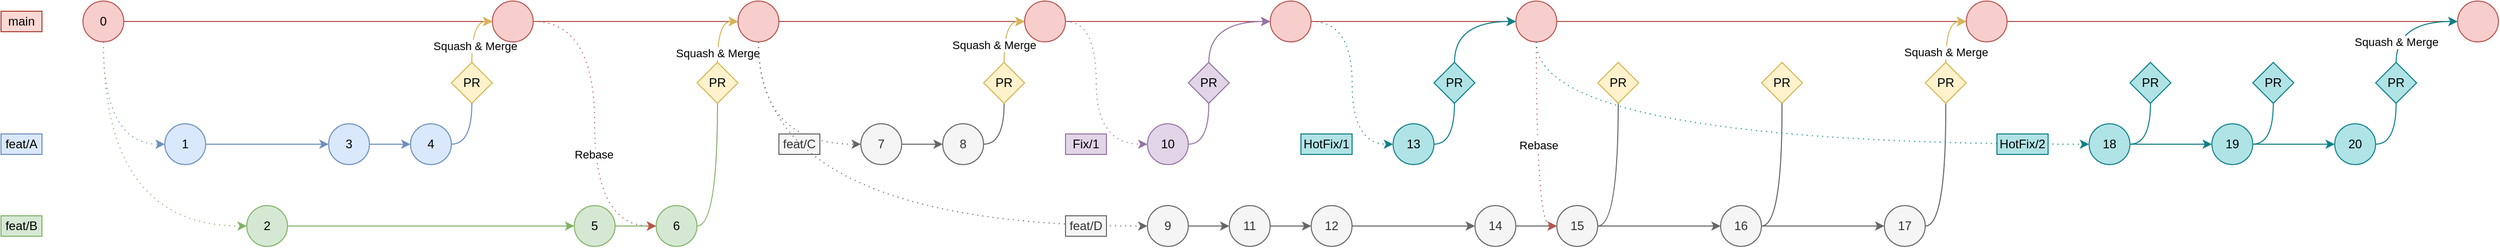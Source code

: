 <mxfile version="14.8.4" type="github">
  <diagram id="iy8otpd0dxLt8Ig-Ym_F" name="Workflow-1">
    <mxGraphModel dx="1848" dy="806" grid="1" gridSize="10" guides="1" tooltips="1" connect="1" arrows="1" fold="1" page="0" pageScale="1" pageWidth="827" pageHeight="1169" math="0" shadow="0">
      <root>
        <mxCell id="0" />
        <mxCell id="aC-6cmxcRIZIMmVNyTmy-1" value="Git" parent="0" />
        <mxCell id="aC-6cmxcRIZIMmVNyTmy-2" style="edgeStyle=orthogonalEdgeStyle;orthogonalLoop=1;jettySize=auto;html=1;curved=1;entryX=0;entryY=0.5;entryDx=0;entryDy=0;dashed=1;dashPattern=1 4;exitX=0.5;exitY=1;exitDx=0;exitDy=0;fillColor=#dae8fc;strokeColor=#6c8ebf;" edge="1" parent="aC-6cmxcRIZIMmVNyTmy-1" source="aC-6cmxcRIZIMmVNyTmy-5" target="aC-6cmxcRIZIMmVNyTmy-7">
          <mxGeometry relative="1" as="geometry" />
        </mxCell>
        <mxCell id="aC-6cmxcRIZIMmVNyTmy-3" style="edgeStyle=orthogonalEdgeStyle;curved=1;orthogonalLoop=1;jettySize=auto;html=1;entryX=0;entryY=0.5;entryDx=0;entryDy=0;exitX=0.5;exitY=1;exitDx=0;exitDy=0;dashed=1;dashPattern=1 4;fillColor=#d5e8d4;strokeColor=#82b366;" edge="1" parent="aC-6cmxcRIZIMmVNyTmy-1" source="aC-6cmxcRIZIMmVNyTmy-5" target="aC-6cmxcRIZIMmVNyTmy-9">
          <mxGeometry relative="1" as="geometry">
            <Array as="points">
              <mxPoint x="60" y="580" />
            </Array>
          </mxGeometry>
        </mxCell>
        <mxCell id="aC-6cmxcRIZIMmVNyTmy-4" style="edgeStyle=orthogonalEdgeStyle;curved=1;orthogonalLoop=1;jettySize=auto;html=1;entryX=0;entryY=0.5;entryDx=0;entryDy=0;fillColor=#f8cecc;strokeColor=#b85450;" edge="1" parent="aC-6cmxcRIZIMmVNyTmy-1" source="aC-6cmxcRIZIMmVNyTmy-5" target="aC-6cmxcRIZIMmVNyTmy-16">
          <mxGeometry relative="1" as="geometry" />
        </mxCell>
        <mxCell id="aC-6cmxcRIZIMmVNyTmy-5" value="0" style="ellipse;whiteSpace=wrap;html=1;aspect=fixed;fillColor=#f8cecc;strokeColor=#b85450;" vertex="1" parent="aC-6cmxcRIZIMmVNyTmy-1">
          <mxGeometry x="40" y="360" width="40" height="40" as="geometry" />
        </mxCell>
        <mxCell id="aC-6cmxcRIZIMmVNyTmy-6" value="" style="edgeStyle=orthogonalEdgeStyle;curved=1;orthogonalLoop=1;jettySize=auto;html=1;exitX=1;exitY=0.5;exitDx=0;exitDy=0;fillColor=#dae8fc;strokeColor=#6c8ebf;" edge="1" parent="aC-6cmxcRIZIMmVNyTmy-1" source="aC-6cmxcRIZIMmVNyTmy-7" target="aC-6cmxcRIZIMmVNyTmy-11">
          <mxGeometry relative="1" as="geometry">
            <mxPoint x="200" y="500" as="sourcePoint" />
          </mxGeometry>
        </mxCell>
        <mxCell id="aC-6cmxcRIZIMmVNyTmy-7" value="1" style="ellipse;whiteSpace=wrap;html=1;aspect=fixed;fillColor=#dae8fc;strokeColor=#6c8ebf;" vertex="1" parent="aC-6cmxcRIZIMmVNyTmy-1">
          <mxGeometry x="120" y="480" width="40" height="40" as="geometry" />
        </mxCell>
        <mxCell id="aC-6cmxcRIZIMmVNyTmy-8" value="" style="edgeStyle=orthogonalEdgeStyle;curved=1;orthogonalLoop=1;jettySize=auto;html=1;exitX=1;exitY=0.5;exitDx=0;exitDy=0;fillColor=#d5e8d4;strokeColor=#82b366;" edge="1" parent="aC-6cmxcRIZIMmVNyTmy-1" source="aC-6cmxcRIZIMmVNyTmy-9" target="aC-6cmxcRIZIMmVNyTmy-24">
          <mxGeometry relative="1" as="geometry">
            <mxPoint x="280" y="580" as="sourcePoint" />
          </mxGeometry>
        </mxCell>
        <mxCell id="aC-6cmxcRIZIMmVNyTmy-9" value="2" style="ellipse;whiteSpace=wrap;html=1;aspect=fixed;fillColor=#d5e8d4;strokeColor=#82b366;" vertex="1" parent="aC-6cmxcRIZIMmVNyTmy-1">
          <mxGeometry x="200" y="560" width="40" height="40" as="geometry" />
        </mxCell>
        <mxCell id="aC-6cmxcRIZIMmVNyTmy-10" value="" style="edgeStyle=orthogonalEdgeStyle;curved=1;orthogonalLoop=1;jettySize=auto;html=1;fillColor=#dae8fc;strokeColor=#6c8ebf;" edge="1" parent="aC-6cmxcRIZIMmVNyTmy-1" source="aC-6cmxcRIZIMmVNyTmy-11" target="aC-6cmxcRIZIMmVNyTmy-14">
          <mxGeometry relative="1" as="geometry" />
        </mxCell>
        <mxCell id="aC-6cmxcRIZIMmVNyTmy-11" value="3" style="ellipse;whiteSpace=wrap;html=1;aspect=fixed;fillColor=#dae8fc;strokeColor=#6c8ebf;" vertex="1" parent="aC-6cmxcRIZIMmVNyTmy-1">
          <mxGeometry x="280" y="480" width="40" height="40" as="geometry" />
        </mxCell>
        <mxCell id="aC-6cmxcRIZIMmVNyTmy-12" style="edgeStyle=orthogonalEdgeStyle;curved=1;orthogonalLoop=1;jettySize=auto;html=1;entryX=0;entryY=0.5;entryDx=0;entryDy=0;startArrow=none;exitX=0.5;exitY=0;exitDx=0;exitDy=0;fillColor=#fff2cc;strokeColor=#d6b656;" edge="1" parent="aC-6cmxcRIZIMmVNyTmy-1" source="aC-6cmxcRIZIMmVNyTmy-28" target="aC-6cmxcRIZIMmVNyTmy-16">
          <mxGeometry relative="1" as="geometry" />
        </mxCell>
        <mxCell id="aC-6cmxcRIZIMmVNyTmy-13" value="Squash &amp;amp; Merge" style="edgeLabel;html=1;align=center;verticalAlign=middle;resizable=0;points=[];" vertex="1" connectable="0" parent="aC-6cmxcRIZIMmVNyTmy-12">
          <mxGeometry x="-0.467" y="-3" relative="1" as="geometry">
            <mxPoint as="offset" />
          </mxGeometry>
        </mxCell>
        <mxCell id="aC-6cmxcRIZIMmVNyTmy-14" value="4" style="ellipse;whiteSpace=wrap;html=1;aspect=fixed;fillColor=#dae8fc;strokeColor=#6c8ebf;" vertex="1" parent="aC-6cmxcRIZIMmVNyTmy-1">
          <mxGeometry x="360" y="480" width="40" height="40" as="geometry" />
        </mxCell>
        <mxCell id="aC-6cmxcRIZIMmVNyTmy-15" style="edgeStyle=orthogonalEdgeStyle;curved=1;orthogonalLoop=1;jettySize=auto;html=1;entryX=0;entryY=0.5;entryDx=0;entryDy=0;exitX=1;exitY=0.5;exitDx=0;exitDy=0;fillColor=#f8cecc;strokeColor=#b85450;" edge="1" parent="aC-6cmxcRIZIMmVNyTmy-1" source="aC-6cmxcRIZIMmVNyTmy-16" target="aC-6cmxcRIZIMmVNyTmy-22">
          <mxGeometry relative="1" as="geometry">
            <mxPoint x="520" y="380" as="sourcePoint" />
          </mxGeometry>
        </mxCell>
        <mxCell id="aC-6cmxcRIZIMmVNyTmy-16" value="" style="ellipse;whiteSpace=wrap;html=1;aspect=fixed;fillColor=#f8cecc;strokeColor=#b85450;" vertex="1" parent="aC-6cmxcRIZIMmVNyTmy-1">
          <mxGeometry x="440" y="360" width="40" height="40" as="geometry" />
        </mxCell>
        <mxCell id="aC-6cmxcRIZIMmVNyTmy-17" style="edgeStyle=orthogonalEdgeStyle;curved=1;orthogonalLoop=1;jettySize=auto;html=1;entryX=0;entryY=0.5;entryDx=0;entryDy=0;startArrow=none;exitX=0.5;exitY=0;exitDx=0;exitDy=0;fillColor=#fff2cc;strokeColor=#d6b656;" edge="1" parent="aC-6cmxcRIZIMmVNyTmy-1" source="aC-6cmxcRIZIMmVNyTmy-30" target="aC-6cmxcRIZIMmVNyTmy-22">
          <mxGeometry relative="1" as="geometry" />
        </mxCell>
        <mxCell id="aC-6cmxcRIZIMmVNyTmy-18" value="Squash &amp;amp; Merge" style="edgeLabel;html=1;align=center;verticalAlign=middle;resizable=0;points=[];" vertex="1" connectable="0" parent="aC-6cmxcRIZIMmVNyTmy-17">
          <mxGeometry x="-0.18" y="-3" relative="1" as="geometry">
            <mxPoint x="-3" y="15" as="offset" />
          </mxGeometry>
        </mxCell>
        <mxCell id="aC-6cmxcRIZIMmVNyTmy-19" value="6" style="ellipse;whiteSpace=wrap;html=1;aspect=fixed;fillColor=#d5e8d4;strokeColor=#82b366;" vertex="1" parent="aC-6cmxcRIZIMmVNyTmy-1">
          <mxGeometry x="600" y="560" width="40" height="40" as="geometry" />
        </mxCell>
        <mxCell id="aC-6cmxcRIZIMmVNyTmy-20" style="edgeStyle=orthogonalEdgeStyle;curved=1;orthogonalLoop=1;jettySize=auto;html=1;entryX=0;entryY=0.5;entryDx=0;entryDy=0;dashed=1;dashPattern=1 4;strokeColor=#666666;fillColor=#f5f5f5;exitX=0.5;exitY=1;exitDx=0;exitDy=0;" edge="1" parent="aC-6cmxcRIZIMmVNyTmy-1" source="aC-6cmxcRIZIMmVNyTmy-22" target="aC-6cmxcRIZIMmVNyTmy-35">
          <mxGeometry relative="1" as="geometry" />
        </mxCell>
        <mxCell id="aC-6cmxcRIZIMmVNyTmy-21" style="edgeStyle=orthogonalEdgeStyle;curved=1;orthogonalLoop=1;jettySize=auto;html=1;entryX=0;entryY=0.5;entryDx=0;entryDy=0;endArrow=classic;strokeColor=#b85450;fillColor=#f8cecc;" edge="1" parent="aC-6cmxcRIZIMmVNyTmy-1" source="aC-6cmxcRIZIMmVNyTmy-22" target="aC-6cmxcRIZIMmVNyTmy-45">
          <mxGeometry relative="1" as="geometry" />
        </mxCell>
        <mxCell id="aC-6cmxcRIZIMmVNyTmy-22" value="" style="ellipse;whiteSpace=wrap;html=1;aspect=fixed;fillColor=#f8cecc;strokeColor=#b85450;" vertex="1" parent="aC-6cmxcRIZIMmVNyTmy-1">
          <mxGeometry x="680" y="360" width="40" height="40" as="geometry" />
        </mxCell>
        <mxCell id="aC-6cmxcRIZIMmVNyTmy-23" value="" style="edgeStyle=orthogonalEdgeStyle;curved=1;orthogonalLoop=1;jettySize=auto;html=1;fillColor=#d5e8d4;strokeColor=#82b366;" edge="1" parent="aC-6cmxcRIZIMmVNyTmy-1" source="aC-6cmxcRIZIMmVNyTmy-24" target="aC-6cmxcRIZIMmVNyTmy-19">
          <mxGeometry relative="1" as="geometry" />
        </mxCell>
        <mxCell id="aC-6cmxcRIZIMmVNyTmy-24" value="5" style="ellipse;whiteSpace=wrap;html=1;aspect=fixed;fillColor=#d5e8d4;strokeColor=#82b366;" vertex="1" parent="aC-6cmxcRIZIMmVNyTmy-1">
          <mxGeometry x="520" y="560" width="40" height="40" as="geometry" />
        </mxCell>
        <mxCell id="aC-6cmxcRIZIMmVNyTmy-25" value="main" style="text;html=1;strokeColor=#ae4132;align=center;verticalAlign=middle;whiteSpace=wrap;rounded=0;fillColor=#fad9d5;" vertex="1" parent="aC-6cmxcRIZIMmVNyTmy-1">
          <mxGeometry x="-40" y="370" width="40" height="20" as="geometry" />
        </mxCell>
        <mxCell id="aC-6cmxcRIZIMmVNyTmy-26" value="feat/A" style="text;html=1;strokeColor=#6c8ebf;fillColor=#dae8fc;align=center;verticalAlign=middle;whiteSpace=wrap;rounded=0;" vertex="1" parent="aC-6cmxcRIZIMmVNyTmy-1">
          <mxGeometry x="-40" y="490" width="40" height="20" as="geometry" />
        </mxCell>
        <mxCell id="aC-6cmxcRIZIMmVNyTmy-27" value="feat/B" style="text;html=1;strokeColor=#82b366;fillColor=#d5e8d4;align=center;verticalAlign=middle;whiteSpace=wrap;rounded=0;" vertex="1" parent="aC-6cmxcRIZIMmVNyTmy-1">
          <mxGeometry x="-40" y="570" width="40" height="20" as="geometry" />
        </mxCell>
        <mxCell id="aC-6cmxcRIZIMmVNyTmy-28" value="PR" style="rhombus;whiteSpace=wrap;html=1;fillColor=#fff2cc;strokeColor=#d6b656;" vertex="1" parent="aC-6cmxcRIZIMmVNyTmy-1">
          <mxGeometry x="400" y="420" width="40" height="40" as="geometry" />
        </mxCell>
        <mxCell id="aC-6cmxcRIZIMmVNyTmy-29" value="" style="edgeStyle=orthogonalEdgeStyle;curved=1;orthogonalLoop=1;jettySize=auto;html=1;entryX=0.5;entryY=1;entryDx=0;entryDy=0;endArrow=none;exitX=1;exitY=0.5;exitDx=0;exitDy=0;fillColor=#dae8fc;strokeColor=#6c8ebf;" edge="1" parent="aC-6cmxcRIZIMmVNyTmy-1" source="aC-6cmxcRIZIMmVNyTmy-14" target="aC-6cmxcRIZIMmVNyTmy-28">
          <mxGeometry relative="1" as="geometry">
            <mxPoint x="410" y="490" as="sourcePoint" />
            <mxPoint x="400" y="380" as="targetPoint" />
          </mxGeometry>
        </mxCell>
        <mxCell id="aC-6cmxcRIZIMmVNyTmy-30" value="PR" style="rhombus;whiteSpace=wrap;html=1;fillColor=#fff2cc;strokeColor=#d6b656;" vertex="1" parent="aC-6cmxcRIZIMmVNyTmy-1">
          <mxGeometry x="640" y="420" width="40" height="40" as="geometry" />
        </mxCell>
        <mxCell id="aC-6cmxcRIZIMmVNyTmy-31" value="" style="edgeStyle=orthogonalEdgeStyle;curved=1;orthogonalLoop=1;jettySize=auto;html=1;entryX=0.5;entryY=1;entryDx=0;entryDy=0;endArrow=none;exitX=1;exitY=0.5;exitDx=0;exitDy=0;fillColor=#d5e8d4;strokeColor=#82b366;" edge="1" parent="aC-6cmxcRIZIMmVNyTmy-1" source="aC-6cmxcRIZIMmVNyTmy-19" target="aC-6cmxcRIZIMmVNyTmy-30">
          <mxGeometry relative="1" as="geometry">
            <mxPoint x="620" y="560" as="sourcePoint" />
            <mxPoint x="640" y="380" as="targetPoint" />
          </mxGeometry>
        </mxCell>
        <mxCell id="aC-6cmxcRIZIMmVNyTmy-32" style="edgeStyle=orthogonalEdgeStyle;curved=1;orthogonalLoop=1;jettySize=auto;html=1;entryX=0;entryY=0.5;entryDx=0;entryDy=0;exitX=1;exitY=0.5;exitDx=0;exitDy=0;dashed=1;dashPattern=1 4;fillColor=#f8cecc;strokeColor=#b85450;" edge="1" parent="aC-6cmxcRIZIMmVNyTmy-1" source="aC-6cmxcRIZIMmVNyTmy-16" target="aC-6cmxcRIZIMmVNyTmy-19">
          <mxGeometry relative="1" as="geometry">
            <mxPoint x="520" y="380" as="sourcePoint" />
          </mxGeometry>
        </mxCell>
        <mxCell id="aC-6cmxcRIZIMmVNyTmy-33" value="Rebase" style="edgeLabel;html=1;align=center;verticalAlign=middle;resizable=0;points=[];" vertex="1" connectable="0" parent="aC-6cmxcRIZIMmVNyTmy-32">
          <mxGeometry x="0.186" y="-1" relative="1" as="geometry">
            <mxPoint as="offset" />
          </mxGeometry>
        </mxCell>
        <mxCell id="aC-6cmxcRIZIMmVNyTmy-34" value="" style="edgeStyle=orthogonalEdgeStyle;curved=1;orthogonalLoop=1;jettySize=auto;html=1;strokeColor=#666666;fillColor=#f5f5f5;" edge="1" parent="aC-6cmxcRIZIMmVNyTmy-1" source="aC-6cmxcRIZIMmVNyTmy-35" target="aC-6cmxcRIZIMmVNyTmy-38">
          <mxGeometry relative="1" as="geometry" />
        </mxCell>
        <mxCell id="aC-6cmxcRIZIMmVNyTmy-35" value="7" style="ellipse;whiteSpace=wrap;html=1;aspect=fixed;fillColor=#f5f5f5;strokeColor=#666666;fontColor=#333333;" vertex="1" parent="aC-6cmxcRIZIMmVNyTmy-1">
          <mxGeometry x="800" y="480" width="40" height="40" as="geometry" />
        </mxCell>
        <mxCell id="aC-6cmxcRIZIMmVNyTmy-37" style="edgeStyle=orthogonalEdgeStyle;curved=1;orthogonalLoop=1;jettySize=auto;html=1;entryX=0.5;entryY=1;entryDx=0;entryDy=0;strokeWidth=1;exitX=1;exitY=0.5;exitDx=0;exitDy=0;endArrow=none;endFill=0;fillColor=#f5f5f5;strokeColor=#666666;" edge="1" parent="aC-6cmxcRIZIMmVNyTmy-1" source="aC-6cmxcRIZIMmVNyTmy-38" target="aC-6cmxcRIZIMmVNyTmy-41">
          <mxGeometry relative="1" as="geometry" />
        </mxCell>
        <mxCell id="aC-6cmxcRIZIMmVNyTmy-36" value="feat/C" style="text;html=1;strokeColor=#666666;fillColor=#f5f5f5;align=center;verticalAlign=middle;whiteSpace=wrap;rounded=0;fontColor=#333333;" vertex="1" parent="aC-6cmxcRIZIMmVNyTmy-1">
          <mxGeometry x="720" y="490" width="40" height="20" as="geometry" />
        </mxCell>
        <mxCell id="aC-6cmxcRIZIMmVNyTmy-38" value="8" style="ellipse;whiteSpace=wrap;html=1;aspect=fixed;fillColor=#f5f5f5;strokeColor=#666666;fontColor=#333333;" vertex="1" parent="aC-6cmxcRIZIMmVNyTmy-1">
          <mxGeometry x="880" y="480" width="40" height="40" as="geometry" />
        </mxCell>
        <mxCell id="aC-6cmxcRIZIMmVNyTmy-39" style="edgeStyle=orthogonalEdgeStyle;curved=1;orthogonalLoop=1;jettySize=auto;html=1;entryX=0;entryY=0.5;entryDx=0;entryDy=0;endArrow=classic;strokeColor=#d6b656;fillColor=#fff2cc;" edge="1" parent="aC-6cmxcRIZIMmVNyTmy-1" source="aC-6cmxcRIZIMmVNyTmy-41" target="aC-6cmxcRIZIMmVNyTmy-45">
          <mxGeometry relative="1" as="geometry" />
        </mxCell>
        <mxCell id="aC-6cmxcRIZIMmVNyTmy-40" value="Squash &amp;amp; Merge" style="edgeLabel;html=1;align=center;verticalAlign=middle;resizable=0;points=[];" vertex="1" connectable="0" parent="aC-6cmxcRIZIMmVNyTmy-39">
          <mxGeometry x="-0.433" y="-3" relative="1" as="geometry">
            <mxPoint x="-13" as="offset" />
          </mxGeometry>
        </mxCell>
        <mxCell id="aC-6cmxcRIZIMmVNyTmy-41" value="PR" style="rhombus;whiteSpace=wrap;html=1;fillColor=#fff2cc;strokeColor=#d6b656;" vertex="1" parent="aC-6cmxcRIZIMmVNyTmy-1">
          <mxGeometry x="920" y="420" width="40" height="40" as="geometry" />
        </mxCell>
        <mxCell id="aC-6cmxcRIZIMmVNyTmy-42" style="edgeStyle=orthogonalEdgeStyle;curved=1;orthogonalLoop=1;jettySize=auto;html=1;entryX=0;entryY=0.5;entryDx=0;entryDy=0;endArrow=classic;strokeColor=#b85450;fillColor=#f8cecc;" edge="1" parent="aC-6cmxcRIZIMmVNyTmy-1" source="aC-6cmxcRIZIMmVNyTmy-45" target="aC-6cmxcRIZIMmVNyTmy-51">
          <mxGeometry relative="1" as="geometry" />
        </mxCell>
        <mxCell id="aC-6cmxcRIZIMmVNyTmy-43" style="edgeStyle=orthogonalEdgeStyle;curved=1;orthogonalLoop=1;jettySize=auto;html=1;entryX=0;entryY=0.5;entryDx=0;entryDy=0;endArrow=classic;dashed=1;dashPattern=1 4;strokeColor=#9673a6;fillColor=#e1d5e7;exitX=1;exitY=0.5;exitDx=0;exitDy=0;" edge="1" parent="aC-6cmxcRIZIMmVNyTmy-1" source="aC-6cmxcRIZIMmVNyTmy-45" target="aC-6cmxcRIZIMmVNyTmy-48">
          <mxGeometry relative="1" as="geometry">
            <Array as="points">
              <mxPoint x="1030" y="380" />
              <mxPoint x="1030" y="500" />
            </Array>
          </mxGeometry>
        </mxCell>
        <mxCell id="aC-6cmxcRIZIMmVNyTmy-44" style="edgeStyle=orthogonalEdgeStyle;curved=1;orthogonalLoop=1;jettySize=auto;html=1;entryX=0;entryY=0.5;entryDx=0;entryDy=0;endArrow=classic;dashed=1;dashPattern=1 4;strokeColor=#666666;fillColor=#f5f5f5;exitX=0.5;exitY=1;exitDx=0;exitDy=0;" edge="1" parent="aC-6cmxcRIZIMmVNyTmy-1" source="aC-6cmxcRIZIMmVNyTmy-22" target="aC-6cmxcRIZIMmVNyTmy-59">
          <mxGeometry relative="1" as="geometry" />
        </mxCell>
        <mxCell id="aC-6cmxcRIZIMmVNyTmy-45" value="" style="ellipse;whiteSpace=wrap;html=1;aspect=fixed;fillColor=#f8cecc;strokeColor=#b85450;" vertex="1" parent="aC-6cmxcRIZIMmVNyTmy-1">
          <mxGeometry x="960" y="360" width="40" height="40" as="geometry" />
        </mxCell>
        <mxCell id="aC-6cmxcRIZIMmVNyTmy-46" value="Fix/1" style="text;html=1;strokeColor=#9673a6;fillColor=#e1d5e7;align=center;verticalAlign=middle;whiteSpace=wrap;rounded=0;" vertex="1" parent="aC-6cmxcRIZIMmVNyTmy-1">
          <mxGeometry x="1000" y="490" width="40" height="20" as="geometry" />
        </mxCell>
        <mxCell id="aC-6cmxcRIZIMmVNyTmy-47" style="edgeStyle=orthogonalEdgeStyle;curved=1;orthogonalLoop=1;jettySize=auto;html=1;entryX=0.5;entryY=1;entryDx=0;entryDy=0;endArrow=none;endFill=0;strokeWidth=1;exitX=1;exitY=0.5;exitDx=0;exitDy=0;fillColor=#e1d5e7;strokeColor=#9673a6;" edge="1" parent="aC-6cmxcRIZIMmVNyTmy-1" source="aC-6cmxcRIZIMmVNyTmy-48" target="aC-6cmxcRIZIMmVNyTmy-53">
          <mxGeometry relative="1" as="geometry" />
        </mxCell>
        <mxCell id="aC-6cmxcRIZIMmVNyTmy-48" value="10" style="ellipse;whiteSpace=wrap;html=1;aspect=fixed;fillColor=#e1d5e7;strokeColor=#9673a6;" vertex="1" parent="aC-6cmxcRIZIMmVNyTmy-1">
          <mxGeometry x="1080" y="480" width="40" height="40" as="geometry" />
        </mxCell>
        <mxCell id="aC-6cmxcRIZIMmVNyTmy-49" style="edgeStyle=orthogonalEdgeStyle;curved=1;orthogonalLoop=1;jettySize=auto;html=1;entryX=0;entryY=0.5;entryDx=0;entryDy=0;endArrow=classic;dashed=1;dashPattern=1 4;strokeColor=#0e8088;fillColor=#b0e3e6;" edge="1" parent="aC-6cmxcRIZIMmVNyTmy-1" source="aC-6cmxcRIZIMmVNyTmy-51" target="aC-6cmxcRIZIMmVNyTmy-56">
          <mxGeometry relative="1" as="geometry" />
        </mxCell>
        <mxCell id="aC-6cmxcRIZIMmVNyTmy-50" style="edgeStyle=orthogonalEdgeStyle;curved=1;orthogonalLoop=1;jettySize=auto;html=1;entryX=0;entryY=0.5;entryDx=0;entryDy=0;endArrow=classic;strokeColor=#b85450;fillColor=#f8cecc;" edge="1" parent="aC-6cmxcRIZIMmVNyTmy-1" source="aC-6cmxcRIZIMmVNyTmy-51" target="aC-6cmxcRIZIMmVNyTmy-69">
          <mxGeometry relative="1" as="geometry" />
        </mxCell>
        <mxCell id="aC-6cmxcRIZIMmVNyTmy-51" value="" style="ellipse;whiteSpace=wrap;html=1;aspect=fixed;fillColor=#f8cecc;strokeColor=#b85450;" vertex="1" parent="aC-6cmxcRIZIMmVNyTmy-1">
          <mxGeometry x="1200" y="360" width="40" height="40" as="geometry" />
        </mxCell>
        <mxCell id="aC-6cmxcRIZIMmVNyTmy-52" style="edgeStyle=orthogonalEdgeStyle;curved=1;orthogonalLoop=1;jettySize=auto;html=1;entryX=0;entryY=0.5;entryDx=0;entryDy=0;endArrow=classic;strokeColor=#9673a6;fillColor=#e1d5e7;exitX=0.5;exitY=0;exitDx=0;exitDy=0;" edge="1" parent="aC-6cmxcRIZIMmVNyTmy-1" source="aC-6cmxcRIZIMmVNyTmy-53" target="aC-6cmxcRIZIMmVNyTmy-51">
          <mxGeometry relative="1" as="geometry">
            <mxPoint x="1180" y="420" as="sourcePoint" />
          </mxGeometry>
        </mxCell>
        <mxCell id="aC-6cmxcRIZIMmVNyTmy-53" value="PR" style="rhombus;whiteSpace=wrap;html=1;fillColor=#e1d5e7;strokeColor=#9673a6;" vertex="1" parent="aC-6cmxcRIZIMmVNyTmy-1">
          <mxGeometry x="1120" y="420" width="40" height="40" as="geometry" />
        </mxCell>
        <mxCell id="aC-6cmxcRIZIMmVNyTmy-54" value="HotFix/1" style="text;html=1;strokeColor=#0e8088;fillColor=#b0e3e6;align=center;verticalAlign=middle;whiteSpace=wrap;rounded=0;" vertex="1" parent="aC-6cmxcRIZIMmVNyTmy-1">
          <mxGeometry x="1230" y="490" width="50" height="20" as="geometry" />
        </mxCell>
        <mxCell id="aC-6cmxcRIZIMmVNyTmy-55" style="edgeStyle=orthogonalEdgeStyle;curved=1;orthogonalLoop=1;jettySize=auto;html=1;entryX=0.5;entryY=1;entryDx=0;entryDy=0;endArrow=none;endFill=0;strokeWidth=1;exitX=1;exitY=0.5;exitDx=0;exitDy=0;fillColor=#b0e3e6;strokeColor=#0e8088;" edge="1" parent="aC-6cmxcRIZIMmVNyTmy-1" source="aC-6cmxcRIZIMmVNyTmy-56" target="aC-6cmxcRIZIMmVNyTmy-71">
          <mxGeometry relative="1" as="geometry" />
        </mxCell>
        <mxCell id="aC-6cmxcRIZIMmVNyTmy-56" value="13" style="ellipse;whiteSpace=wrap;html=1;aspect=fixed;fillColor=#b0e3e6;strokeColor=#0e8088;" vertex="1" parent="aC-6cmxcRIZIMmVNyTmy-1">
          <mxGeometry x="1320" y="480" width="40" height="40" as="geometry" />
        </mxCell>
        <mxCell id="aC-6cmxcRIZIMmVNyTmy-57" value="feat/D" style="text;html=1;strokeColor=#666666;fillColor=#f5f5f5;align=center;verticalAlign=middle;whiteSpace=wrap;rounded=0;fontColor=#333333;" vertex="1" parent="aC-6cmxcRIZIMmVNyTmy-1">
          <mxGeometry x="1000" y="570" width="40" height="20" as="geometry" />
        </mxCell>
        <mxCell id="aC-6cmxcRIZIMmVNyTmy-58" style="edgeStyle=orthogonalEdgeStyle;curved=1;orthogonalLoop=1;jettySize=auto;html=1;entryX=0;entryY=0.5;entryDx=0;entryDy=0;endArrow=classic;strokeColor=#666666;fillColor=#f5f5f5;" edge="1" parent="aC-6cmxcRIZIMmVNyTmy-1" source="aC-6cmxcRIZIMmVNyTmy-59" target="aC-6cmxcRIZIMmVNyTmy-61">
          <mxGeometry relative="1" as="geometry" />
        </mxCell>
        <mxCell id="aC-6cmxcRIZIMmVNyTmy-59" value="9" style="ellipse;whiteSpace=wrap;html=1;aspect=fixed;fillColor=#f5f5f5;strokeColor=#666666;fontColor=#333333;" vertex="1" parent="aC-6cmxcRIZIMmVNyTmy-1">
          <mxGeometry x="1080" y="560" width="40" height="40" as="geometry" />
        </mxCell>
        <mxCell id="aC-6cmxcRIZIMmVNyTmy-60" value="" style="edgeStyle=orthogonalEdgeStyle;curved=1;orthogonalLoop=1;jettySize=auto;html=1;endArrow=classic;strokeColor=#666666;fillColor=#f5f5f5;" edge="1" parent="aC-6cmxcRIZIMmVNyTmy-1" source="aC-6cmxcRIZIMmVNyTmy-61" target="aC-6cmxcRIZIMmVNyTmy-63">
          <mxGeometry relative="1" as="geometry" />
        </mxCell>
        <mxCell id="aC-6cmxcRIZIMmVNyTmy-61" value="11" style="ellipse;whiteSpace=wrap;html=1;aspect=fixed;fillColor=#f5f5f5;strokeColor=#666666;fontColor=#333333;" vertex="1" parent="aC-6cmxcRIZIMmVNyTmy-1">
          <mxGeometry x="1160" y="560" width="40" height="40" as="geometry" />
        </mxCell>
        <mxCell id="aC-6cmxcRIZIMmVNyTmy-62" style="edgeStyle=orthogonalEdgeStyle;curved=1;orthogonalLoop=1;jettySize=auto;html=1;entryX=0;entryY=0.5;entryDx=0;entryDy=0;endArrow=classic;strokeColor=#666666;fillColor=#f5f5f5;" edge="1" parent="aC-6cmxcRIZIMmVNyTmy-1" source="aC-6cmxcRIZIMmVNyTmy-63" target="aC-6cmxcRIZIMmVNyTmy-65">
          <mxGeometry relative="1" as="geometry" />
        </mxCell>
        <mxCell id="aC-6cmxcRIZIMmVNyTmy-63" value="12" style="ellipse;whiteSpace=wrap;html=1;aspect=fixed;fillColor=#f5f5f5;strokeColor=#666666;fontColor=#333333;" vertex="1" parent="aC-6cmxcRIZIMmVNyTmy-1">
          <mxGeometry x="1240" y="560" width="40" height="40" as="geometry" />
        </mxCell>
        <mxCell id="aC-6cmxcRIZIMmVNyTmy-64" value="" style="edgeStyle=orthogonalEdgeStyle;curved=1;orthogonalLoop=1;jettySize=auto;html=1;endArrow=classic;strokeColor=#666666;fillColor=#f5f5f5;" edge="1" parent="aC-6cmxcRIZIMmVNyTmy-1" source="aC-6cmxcRIZIMmVNyTmy-65" target="aC-6cmxcRIZIMmVNyTmy-73">
          <mxGeometry relative="1" as="geometry" />
        </mxCell>
        <mxCell id="aC-6cmxcRIZIMmVNyTmy-65" value="14" style="ellipse;whiteSpace=wrap;html=1;aspect=fixed;fillColor=#f5f5f5;strokeColor=#666666;fontColor=#333333;" vertex="1" parent="aC-6cmxcRIZIMmVNyTmy-1">
          <mxGeometry x="1400" y="560" width="40" height="40" as="geometry" />
        </mxCell>
        <mxCell id="aC-6cmxcRIZIMmVNyTmy-66" style="edgeStyle=orthogonalEdgeStyle;curved=1;orthogonalLoop=1;jettySize=auto;html=1;entryX=0;entryY=0.5;entryDx=0;entryDy=0;endArrow=classic;dashed=1;dashPattern=1 4;strokeColor=#b85450;fillColor=#f8cecc;" edge="1" parent="aC-6cmxcRIZIMmVNyTmy-1" source="aC-6cmxcRIZIMmVNyTmy-69" target="aC-6cmxcRIZIMmVNyTmy-73">
          <mxGeometry relative="1" as="geometry" />
        </mxCell>
        <mxCell id="aC-6cmxcRIZIMmVNyTmy-67" value="Rebase" style="edgeLabel;html=1;align=center;verticalAlign=middle;resizable=0;points=[];" vertex="1" connectable="0" parent="aC-6cmxcRIZIMmVNyTmy-66">
          <mxGeometry x="0.283" y="2" relative="1" as="geometry">
            <mxPoint y="-28" as="offset" />
          </mxGeometry>
        </mxCell>
        <mxCell id="aC-6cmxcRIZIMmVNyTmy-68" style="edgeStyle=orthogonalEdgeStyle;curved=1;orthogonalLoop=1;jettySize=auto;html=1;entryX=0;entryY=0.5;entryDx=0;entryDy=0;endArrow=classic;strokeColor=#b85450;fillColor=#f8cecc;" edge="1" parent="aC-6cmxcRIZIMmVNyTmy-1" source="aC-6cmxcRIZIMmVNyTmy-69">
          <mxGeometry relative="1" as="geometry">
            <mxPoint x="1880" y="380" as="targetPoint" />
          </mxGeometry>
        </mxCell>
        <mxCell id="aC-6cmxcRIZIMmVNyTmy-69" value="" style="ellipse;whiteSpace=wrap;html=1;aspect=fixed;fillColor=#f8cecc;strokeColor=#b85450;" vertex="1" parent="aC-6cmxcRIZIMmVNyTmy-1">
          <mxGeometry x="1440" y="360" width="40" height="40" as="geometry" />
        </mxCell>
        <mxCell id="aC-6cmxcRIZIMmVNyTmy-70" style="edgeStyle=orthogonalEdgeStyle;curved=1;orthogonalLoop=1;jettySize=auto;html=1;exitX=0.5;exitY=0;exitDx=0;exitDy=0;entryX=0;entryY=0.5;entryDx=0;entryDy=0;endArrow=classic;strokeColor=#0e8088;fillColor=#b0e3e6;" edge="1" parent="aC-6cmxcRIZIMmVNyTmy-1" source="aC-6cmxcRIZIMmVNyTmy-71" target="aC-6cmxcRIZIMmVNyTmy-69">
          <mxGeometry relative="1" as="geometry" />
        </mxCell>
        <mxCell id="aC-6cmxcRIZIMmVNyTmy-71" value="PR" style="rhombus;whiteSpace=wrap;html=1;fillColor=#b0e3e6;strokeColor=#0e8088;" vertex="1" parent="aC-6cmxcRIZIMmVNyTmy-1">
          <mxGeometry x="1360" y="420" width="40" height="40" as="geometry" />
        </mxCell>
        <mxCell id="aC-6cmxcRIZIMmVNyTmy-72" style="edgeStyle=orthogonalEdgeStyle;curved=1;orthogonalLoop=1;jettySize=auto;html=1;exitX=1;exitY=0.5;exitDx=0;exitDy=0;entryX=0.5;entryY=1;entryDx=0;entryDy=0;endArrow=none;endFill=0;strokeWidth=1;strokeColor=#666666;fillColor=#f5f5f5;" edge="1" parent="aC-6cmxcRIZIMmVNyTmy-1" source="aC-6cmxcRIZIMmVNyTmy-73" target="aC-6cmxcRIZIMmVNyTmy-74">
          <mxGeometry relative="1" as="geometry" />
        </mxCell>
        <mxCell id="aC-6cmxcRIZIMmVNyTmy-73" value="15" style="ellipse;whiteSpace=wrap;html=1;aspect=fixed;fillColor=#f5f5f5;strokeColor=#666666;fontColor=#333333;" vertex="1" parent="aC-6cmxcRIZIMmVNyTmy-1">
          <mxGeometry x="1480" y="560" width="40" height="40" as="geometry" />
        </mxCell>
        <mxCell id="aC-6cmxcRIZIMmVNyTmy-74" value="PR" style="rhombus;whiteSpace=wrap;html=1;fillColor=#fff2cc;strokeColor=#d6b656;" vertex="1" parent="aC-6cmxcRIZIMmVNyTmy-1">
          <mxGeometry x="1520" y="420" width="40" height="40" as="geometry" />
        </mxCell>
        <mxCell id="aC-6cmxcRIZIMmVNyTmy-76" value="16" style="ellipse;whiteSpace=wrap;html=1;aspect=fixed;fillColor=#f5f5f5;strokeColor=#666666;fontColor=#333333;" vertex="1" parent="aC-6cmxcRIZIMmVNyTmy-1">
          <mxGeometry x="1640" y="560" width="40" height="40" as="geometry" />
        </mxCell>
        <mxCell id="aC-6cmxcRIZIMmVNyTmy-77" value="17" style="ellipse;whiteSpace=wrap;html=1;aspect=fixed;fillColor=#f5f5f5;strokeColor=#666666;fontColor=#333333;" vertex="1" parent="aC-6cmxcRIZIMmVNyTmy-1">
          <mxGeometry x="1800" y="560" width="40" height="40" as="geometry" />
        </mxCell>
        <mxCell id="aC-6cmxcRIZIMmVNyTmy-78" value="PR" style="rhombus;whiteSpace=wrap;html=1;fillColor=#fff2cc;strokeColor=#d6b656;" vertex="1" parent="aC-6cmxcRIZIMmVNyTmy-1">
          <mxGeometry x="1680" y="420" width="40" height="40" as="geometry" />
        </mxCell>
        <mxCell id="aC-6cmxcRIZIMmVNyTmy-81" style="edgeStyle=none;rounded=1;orthogonalLoop=1;jettySize=auto;html=1;entryX=0;entryY=0.5;entryDx=0;entryDy=0;fontSize=11;endArrow=classic;strokeColor=#666666;fillColor=#f5f5f5;" edge="1" parent="aC-6cmxcRIZIMmVNyTmy-1" target="aC-6cmxcRIZIMmVNyTmy-76">
          <mxGeometry relative="1" as="geometry">
            <mxPoint x="1520" y="580" as="sourcePoint" />
            <mxPoint x="1600" y="580" as="targetPoint" />
          </mxGeometry>
        </mxCell>
        <mxCell id="aC-6cmxcRIZIMmVNyTmy-82" style="edgeStyle=none;rounded=1;orthogonalLoop=1;jettySize=auto;html=1;entryX=0;entryY=0.5;entryDx=0;entryDy=0;fontSize=11;endArrow=classic;strokeColor=#666666;fillColor=#f5f5f5;exitX=1;exitY=0.5;exitDx=0;exitDy=0;" edge="1" parent="aC-6cmxcRIZIMmVNyTmy-1" source="aC-6cmxcRIZIMmVNyTmy-76" target="aC-6cmxcRIZIMmVNyTmy-77">
          <mxGeometry relative="1" as="geometry">
            <mxPoint x="1680" y="580" as="sourcePoint" />
            <mxPoint x="1760" y="580" as="targetPoint" />
          </mxGeometry>
        </mxCell>
        <mxCell id="aC-6cmxcRIZIMmVNyTmy-83" style="edgeStyle=orthogonalEdgeStyle;orthogonalLoop=1;jettySize=auto;html=1;entryX=0.5;entryY=1;entryDx=0;entryDy=0;fontSize=11;endArrow=none;endFill=0;strokeWidth=1;strokeColor=#666666;fillColor=#f5f5f5;curved=1;exitX=1;exitY=0.5;exitDx=0;exitDy=0;" edge="1" parent="aC-6cmxcRIZIMmVNyTmy-1" source="aC-6cmxcRIZIMmVNyTmy-76">
          <mxGeometry relative="1" as="geometry">
            <mxPoint x="1680" y="580" as="sourcePoint" />
            <mxPoint x="1700" y="460" as="targetPoint" />
          </mxGeometry>
        </mxCell>
        <mxCell id="aC-6cmxcRIZIMmVNyTmy-84" style="edgeStyle=orthogonalEdgeStyle;orthogonalLoop=1;jettySize=auto;html=1;entryX=0.5;entryY=1;entryDx=0;entryDy=0;fontSize=11;endArrow=none;endFill=0;strokeWidth=1;strokeColor=#666666;fillColor=#f5f5f5;curved=1;exitX=1;exitY=0.5;exitDx=0;exitDy=0;" edge="1" parent="aC-6cmxcRIZIMmVNyTmy-1" source="aC-6cmxcRIZIMmVNyTmy-77">
          <mxGeometry relative="1" as="geometry">
            <mxPoint x="1800" y="580" as="sourcePoint" />
            <mxPoint x="1860" y="460" as="targetPoint" />
          </mxGeometry>
        </mxCell>
        <mxCell id="CyZ546wctjjTr-zOGgrK-11" style="edgeStyle=orthogonalEdgeStyle;curved=1;orthogonalLoop=1;jettySize=auto;html=1;entryX=0;entryY=0.5;entryDx=0;entryDy=0;endArrow=classic;dashed=1;dashPattern=1 4;strokeColor=#0e8088;fillColor=#b0e3e6;exitX=0.5;exitY=1;exitDx=0;exitDy=0;" edge="1" parent="aC-6cmxcRIZIMmVNyTmy-1" source="aC-6cmxcRIZIMmVNyTmy-69">
          <mxGeometry relative="1" as="geometry">
            <mxPoint x="1250" y="390.0" as="sourcePoint" />
            <mxPoint x="2000" y="500" as="targetPoint" />
            <Array as="points">
              <mxPoint x="1460" y="500" />
            </Array>
          </mxGeometry>
        </mxCell>
        <mxCell id="CyZ546wctjjTr-zOGgrK-34" value="" style="ellipse;whiteSpace=wrap;html=1;aspect=fixed;fillColor=#f8cecc;strokeColor=#b85450;" vertex="1" parent="aC-6cmxcRIZIMmVNyTmy-1">
          <mxGeometry x="1880" y="360" width="40" height="40" as="geometry" />
        </mxCell>
        <mxCell id="CyZ546wctjjTr-zOGgrK-35" value="Squash &amp;amp; Merge" style="edgeStyle=orthogonalEdgeStyle;curved=1;orthogonalLoop=1;jettySize=auto;html=1;exitX=0.5;exitY=0;exitDx=0;exitDy=0;entryX=0;entryY=0.5;entryDx=0;entryDy=0;fontSize=11;endArrow=classic;strokeColor=#d6b656;fillColor=#fff2cc;" edge="1" parent="aC-6cmxcRIZIMmVNyTmy-1" source="CyZ546wctjjTr-zOGgrK-36" target="CyZ546wctjjTr-zOGgrK-34">
          <mxGeometry x="-0.666" relative="1" as="geometry">
            <mxPoint as="offset" />
          </mxGeometry>
        </mxCell>
        <mxCell id="CyZ546wctjjTr-zOGgrK-36" value="PR" style="rhombus;whiteSpace=wrap;html=1;fillColor=#fff2cc;strokeColor=#d6b656;" vertex="1" parent="aC-6cmxcRIZIMmVNyTmy-1">
          <mxGeometry x="1840" y="420" width="40" height="40" as="geometry" />
        </mxCell>
        <mxCell id="CyZ546wctjjTr-zOGgrK-37" value="HotFix/2" style="text;html=1;strokeColor=#0e8088;fillColor=#b0e3e6;align=center;verticalAlign=middle;whiteSpace=wrap;rounded=0;" vertex="1" parent="aC-6cmxcRIZIMmVNyTmy-1">
          <mxGeometry x="1910" y="490" width="50" height="20" as="geometry" />
        </mxCell>
        <mxCell id="CyZ546wctjjTr-zOGgrK-38" value="18" style="ellipse;whiteSpace=wrap;html=1;aspect=fixed;fillColor=#b0e3e6;strokeColor=#0e8088;" vertex="1" parent="aC-6cmxcRIZIMmVNyTmy-1">
          <mxGeometry x="2000" y="480" width="40" height="40" as="geometry" />
        </mxCell>
        <mxCell id="CyZ546wctjjTr-zOGgrK-39" value="PR" style="rhombus;whiteSpace=wrap;html=1;fillColor=#b0e3e6;strokeColor=#0e8088;" vertex="1" parent="aC-6cmxcRIZIMmVNyTmy-1">
          <mxGeometry x="2040" y="420" width="40" height="40" as="geometry" />
        </mxCell>
        <mxCell id="CyZ546wctjjTr-zOGgrK-40" value="19" style="ellipse;whiteSpace=wrap;html=1;aspect=fixed;fillColor=#b0e3e6;strokeColor=#0e8088;" vertex="1" parent="aC-6cmxcRIZIMmVNyTmy-1">
          <mxGeometry x="2120" y="480" width="40" height="40" as="geometry" />
        </mxCell>
        <mxCell id="CyZ546wctjjTr-zOGgrK-41" value="20" style="ellipse;whiteSpace=wrap;html=1;aspect=fixed;fillColor=#b0e3e6;strokeColor=#0e8088;" vertex="1" parent="aC-6cmxcRIZIMmVNyTmy-1">
          <mxGeometry x="2240" y="480" width="40" height="40" as="geometry" />
        </mxCell>
        <mxCell id="CyZ546wctjjTr-zOGgrK-42" value="PR" style="rhombus;whiteSpace=wrap;html=1;fillColor=#b0e3e6;strokeColor=#0e8088;" vertex="1" parent="aC-6cmxcRIZIMmVNyTmy-1">
          <mxGeometry x="2160" y="420" width="40" height="40" as="geometry" />
        </mxCell>
        <mxCell id="CyZ546wctjjTr-zOGgrK-43" value="PR" style="rhombus;whiteSpace=wrap;html=1;fillColor=#b0e3e6;strokeColor=#0e8088;" vertex="1" parent="aC-6cmxcRIZIMmVNyTmy-1">
          <mxGeometry x="2280" y="420" width="40" height="40" as="geometry" />
        </mxCell>
        <mxCell id="CyZ546wctjjTr-zOGgrK-44" value="" style="ellipse;whiteSpace=wrap;html=1;aspect=fixed;fillColor=#f8cecc;strokeColor=#b85450;" vertex="1" parent="aC-6cmxcRIZIMmVNyTmy-1">
          <mxGeometry x="2360" y="360" width="40" height="40" as="geometry" />
        </mxCell>
        <mxCell id="CyZ546wctjjTr-zOGgrK-45" style="edgeStyle=orthogonalEdgeStyle;curved=1;orthogonalLoop=1;jettySize=auto;html=1;exitX=1;exitY=0.5;exitDx=0;exitDy=0;entryX=0;entryY=0.5;entryDx=0;entryDy=0;strokeColor=#b85450;fillColor=#f8cecc;" edge="1" parent="aC-6cmxcRIZIMmVNyTmy-1" target="CyZ546wctjjTr-zOGgrK-44">
          <mxGeometry relative="1" as="geometry">
            <mxPoint x="1920" y="380" as="sourcePoint" />
          </mxGeometry>
        </mxCell>
        <mxCell id="CyZ546wctjjTr-zOGgrK-46" style="edgeStyle=orthogonalEdgeStyle;curved=1;orthogonalLoop=1;jettySize=auto;html=1;exitX=1;exitY=0.5;exitDx=0;exitDy=0;entryX=0.5;entryY=1;entryDx=0;entryDy=0;strokeColor=#0e8088;strokeWidth=1;fillColor=#b0e3e6;endFill=0;endArrow=none;" edge="1" parent="aC-6cmxcRIZIMmVNyTmy-1" source="CyZ546wctjjTr-zOGgrK-38" target="CyZ546wctjjTr-zOGgrK-39">
          <mxGeometry relative="1" as="geometry" />
        </mxCell>
        <mxCell id="CyZ546wctjjTr-zOGgrK-47" style="edgeStyle=orthogonalEdgeStyle;curved=1;orthogonalLoop=1;jettySize=auto;html=1;entryX=0;entryY=0.5;entryDx=0;entryDy=0;fillColor=#b0e3e6;strokeColor=#0e8088;" edge="1" parent="aC-6cmxcRIZIMmVNyTmy-1" source="CyZ546wctjjTr-zOGgrK-38" target="CyZ546wctjjTr-zOGgrK-40">
          <mxGeometry relative="1" as="geometry" />
        </mxCell>
        <mxCell id="CyZ546wctjjTr-zOGgrK-48" style="edgeStyle=orthogonalEdgeStyle;curved=1;orthogonalLoop=1;jettySize=auto;html=1;exitX=1;exitY=0.5;exitDx=0;exitDy=0;entryX=0;entryY=0.5;entryDx=0;entryDy=0;fillColor=#b0e3e6;strokeColor=#0e8088;" edge="1" parent="aC-6cmxcRIZIMmVNyTmy-1" source="CyZ546wctjjTr-zOGgrK-40" target="CyZ546wctjjTr-zOGgrK-41">
          <mxGeometry relative="1" as="geometry" />
        </mxCell>
        <mxCell id="CyZ546wctjjTr-zOGgrK-49" style="edgeStyle=orthogonalEdgeStyle;curved=1;orthogonalLoop=1;jettySize=auto;html=1;exitX=1;exitY=0.5;exitDx=0;exitDy=0;entryX=0.5;entryY=1;entryDx=0;entryDy=0;strokeColor=#0e8088;strokeWidth=1;fillColor=#b0e3e6;endFill=0;endArrow=none;" edge="1" parent="aC-6cmxcRIZIMmVNyTmy-1" source="CyZ546wctjjTr-zOGgrK-40" target="CyZ546wctjjTr-zOGgrK-42">
          <mxGeometry relative="1" as="geometry">
            <mxPoint x="2050" y="510" as="sourcePoint" />
            <mxPoint x="2070" y="470" as="targetPoint" />
          </mxGeometry>
        </mxCell>
        <mxCell id="CyZ546wctjjTr-zOGgrK-50" style="edgeStyle=orthogonalEdgeStyle;curved=1;orthogonalLoop=1;jettySize=auto;html=1;exitX=1;exitY=0.5;exitDx=0;exitDy=0;entryX=0.5;entryY=1;entryDx=0;entryDy=0;strokeColor=#0e8088;strokeWidth=1;fillColor=#b0e3e6;endFill=0;endArrow=none;" edge="1" parent="aC-6cmxcRIZIMmVNyTmy-1" source="CyZ546wctjjTr-zOGgrK-41" target="CyZ546wctjjTr-zOGgrK-43">
          <mxGeometry relative="1" as="geometry">
            <mxPoint x="2170" y="510" as="sourcePoint" />
            <mxPoint x="2190" y="470" as="targetPoint" />
          </mxGeometry>
        </mxCell>
        <mxCell id="CyZ546wctjjTr-zOGgrK-51" value="Squash &amp;amp; Merge" style="edgeStyle=orthogonalEdgeStyle;curved=1;orthogonalLoop=1;jettySize=auto;html=1;exitX=0.5;exitY=0;exitDx=0;exitDy=0;entryX=0;entryY=0.5;entryDx=0;entryDy=0;fillColor=#b0e3e6;strokeColor=#0e8088;" edge="1" parent="aC-6cmxcRIZIMmVNyTmy-1" source="CyZ546wctjjTr-zOGgrK-43">
          <mxGeometry x="-0.6" relative="1" as="geometry">
            <mxPoint x="2360.0" y="380" as="targetPoint" />
            <mxPoint as="offset" />
            <Array as="points">
              <mxPoint x="2300" y="380" />
            </Array>
          </mxGeometry>
        </mxCell>
        <mxCell id="aC-6cmxcRIZIMmVNyTmy-86" value="Despliegues" visible="0" parent="0" />
        <mxCell id="aC-6cmxcRIZIMmVNyTmy-87" value="Development" style="rounded=1;whiteSpace=wrap;html=1;horizontal=0;align=right;verticalAlign=bottom;labelPosition=left;verticalLabelPosition=middle;" vertex="1" parent="aC-6cmxcRIZIMmVNyTmy-86">
          <mxGeometry x="80" y="670" width="2330" height="70" as="geometry" />
        </mxCell>
        <mxCell id="aC-6cmxcRIZIMmVNyTmy-88" style="edgeStyle=orthogonalEdgeStyle;curved=1;orthogonalLoop=1;jettySize=auto;html=1;entryX=0.5;entryY=0;entryDx=0;entryDy=0;dashed=1;fillColor=#dae8fc;strokeColor=#6c8ebf;exitX=0.5;exitY=1;exitDx=0;exitDy=0;" edge="1" parent="aC-6cmxcRIZIMmVNyTmy-86" source="aC-6cmxcRIZIMmVNyTmy-7" target="aC-6cmxcRIZIMmVNyTmy-96">
          <mxGeometry relative="1" as="geometry">
            <mxPoint x="140" y="540" as="sourcePoint" />
          </mxGeometry>
        </mxCell>
        <mxCell id="aC-6cmxcRIZIMmVNyTmy-89" style="edgeStyle=orthogonalEdgeStyle;curved=1;orthogonalLoop=1;jettySize=auto;html=1;dashed=1;fillColor=#d5e8d4;strokeColor=#82b366;" edge="1" parent="aC-6cmxcRIZIMmVNyTmy-86" target="aC-6cmxcRIZIMmVNyTmy-97">
          <mxGeometry relative="1" as="geometry">
            <mxPoint x="220" y="600.0" as="sourcePoint" />
          </mxGeometry>
        </mxCell>
        <mxCell id="aC-6cmxcRIZIMmVNyTmy-90" style="edgeStyle=orthogonalEdgeStyle;curved=1;orthogonalLoop=1;jettySize=auto;html=1;entryX=0.5;entryY=0;entryDx=0;entryDy=0;dashed=1;fillColor=#dae8fc;strokeColor=#6c8ebf;exitX=0.5;exitY=1;exitDx=0;exitDy=0;" edge="1" parent="aC-6cmxcRIZIMmVNyTmy-86" source="aC-6cmxcRIZIMmVNyTmy-11" target="aC-6cmxcRIZIMmVNyTmy-100">
          <mxGeometry relative="1" as="geometry">
            <mxPoint x="300" y="540" as="sourcePoint" />
          </mxGeometry>
        </mxCell>
        <mxCell id="aC-6cmxcRIZIMmVNyTmy-91" style="edgeStyle=orthogonalEdgeStyle;curved=1;orthogonalLoop=1;jettySize=auto;html=1;dashed=1;fillColor=#dae8fc;strokeColor=#6c8ebf;exitX=0.5;exitY=1;exitDx=0;exitDy=0;" edge="1" parent="aC-6cmxcRIZIMmVNyTmy-86" source="aC-6cmxcRIZIMmVNyTmy-14" target="aC-6cmxcRIZIMmVNyTmy-101">
          <mxGeometry relative="1" as="geometry">
            <mxPoint x="380" y="550" as="sourcePoint" />
          </mxGeometry>
        </mxCell>
        <mxCell id="aC-6cmxcRIZIMmVNyTmy-92" style="edgeStyle=orthogonalEdgeStyle;curved=1;orthogonalLoop=1;jettySize=auto;html=1;dashed=1;fillColor=#d5e8d4;strokeColor=#82b366;" edge="1" parent="aC-6cmxcRIZIMmVNyTmy-86" target="aC-6cmxcRIZIMmVNyTmy-99">
          <mxGeometry relative="1" as="geometry">
            <mxPoint x="620" y="600.0" as="sourcePoint" />
          </mxGeometry>
        </mxCell>
        <mxCell id="aC-6cmxcRIZIMmVNyTmy-93" style="edgeStyle=orthogonalEdgeStyle;curved=1;orthogonalLoop=1;jettySize=auto;html=1;entryX=0.5;entryY=0;entryDx=0;entryDy=0;dashed=1;fillColor=#d5e8d4;strokeColor=#82b366;" edge="1" parent="aC-6cmxcRIZIMmVNyTmy-86" target="aC-6cmxcRIZIMmVNyTmy-98">
          <mxGeometry relative="1" as="geometry">
            <mxPoint x="540.0" y="600.0" as="sourcePoint" />
          </mxGeometry>
        </mxCell>
        <mxCell id="aC-6cmxcRIZIMmVNyTmy-94" style="edgeStyle=orthogonalEdgeStyle;curved=1;orthogonalLoop=1;jettySize=auto;html=1;entryX=0.5;entryY=0;entryDx=0;entryDy=0;dashed=1;exitX=1;exitY=0.5;exitDx=0;exitDy=0;fillColor=#fff2cc;strokeColor=#d6b656;" edge="1" parent="aC-6cmxcRIZIMmVNyTmy-86" source="aC-6cmxcRIZIMmVNyTmy-28" target="aC-6cmxcRIZIMmVNyTmy-102">
          <mxGeometry relative="1" as="geometry">
            <mxPoint x="440" y="440.0" as="sourcePoint" />
            <Array as="points">
              <mxPoint x="460" y="440" />
            </Array>
          </mxGeometry>
        </mxCell>
        <mxCell id="aC-6cmxcRIZIMmVNyTmy-95" style="edgeStyle=orthogonalEdgeStyle;curved=1;orthogonalLoop=1;jettySize=auto;html=1;entryX=0.5;entryY=0;entryDx=0;entryDy=0;dashed=1;exitX=1;exitY=0.5;exitDx=0;exitDy=0;fillColor=#fff2cc;strokeColor=#d6b656;" edge="1" parent="aC-6cmxcRIZIMmVNyTmy-86" source="aC-6cmxcRIZIMmVNyTmy-30" target="aC-6cmxcRIZIMmVNyTmy-103">
          <mxGeometry relative="1" as="geometry">
            <mxPoint x="680" y="440.0" as="sourcePoint" />
          </mxGeometry>
        </mxCell>
        <mxCell id="aC-6cmxcRIZIMmVNyTmy-96" value="APP-A" style="shape=step;perimeter=stepPerimeter;whiteSpace=wrap;html=1;fixedSize=1;size=10;fillColor=#dae8fc;strokeColor=#6c8ebf;" vertex="1" parent="aC-6cmxcRIZIMmVNyTmy-86">
          <mxGeometry x="110" y="690" width="60" height="40" as="geometry" />
        </mxCell>
        <mxCell id="aC-6cmxcRIZIMmVNyTmy-97" value="APP-B" style="shape=step;perimeter=stepPerimeter;whiteSpace=wrap;html=1;fixedSize=1;size=10;fillColor=#d5e8d4;strokeColor=#82b366;" vertex="1" parent="aC-6cmxcRIZIMmVNyTmy-86">
          <mxGeometry x="190" y="690" width="60" height="40" as="geometry" />
        </mxCell>
        <mxCell id="aC-6cmxcRIZIMmVNyTmy-98" value="APP-B" style="shape=step;perimeter=stepPerimeter;whiteSpace=wrap;html=1;fixedSize=1;size=10;fillColor=#d5e8d4;strokeColor=#82b366;" vertex="1" parent="aC-6cmxcRIZIMmVNyTmy-86">
          <mxGeometry x="510" y="690" width="60" height="40" as="geometry" />
        </mxCell>
        <mxCell id="aC-6cmxcRIZIMmVNyTmy-99" value="APP-B" style="shape=step;perimeter=stepPerimeter;whiteSpace=wrap;html=1;fixedSize=1;size=10;fillColor=#d5e8d4;strokeColor=#82b366;" vertex="1" parent="aC-6cmxcRIZIMmVNyTmy-86">
          <mxGeometry x="590" y="690" width="60" height="40" as="geometry" />
        </mxCell>
        <mxCell id="aC-6cmxcRIZIMmVNyTmy-100" value="APP-A" style="shape=step;perimeter=stepPerimeter;whiteSpace=wrap;html=1;fixedSize=1;size=10;fillColor=#dae8fc;strokeColor=#6c8ebf;" vertex="1" parent="aC-6cmxcRIZIMmVNyTmy-86">
          <mxGeometry x="270" y="690" width="60" height="40" as="geometry" />
        </mxCell>
        <mxCell id="aC-6cmxcRIZIMmVNyTmy-101" value="APP-A" style="shape=step;perimeter=stepPerimeter;whiteSpace=wrap;html=1;fixedSize=1;size=10;fillColor=#dae8fc;strokeColor=#6c8ebf;" vertex="1" parent="aC-6cmxcRIZIMmVNyTmy-86">
          <mxGeometry x="350" y="690" width="60" height="40" as="geometry" />
        </mxCell>
        <mxCell id="aC-6cmxcRIZIMmVNyTmy-102" value="APP" style="shape=step;perimeter=stepPerimeter;whiteSpace=wrap;html=1;fixedSize=1;size=10;fillColor=#fff2cc;strokeColor=#d6b656;" vertex="1" parent="aC-6cmxcRIZIMmVNyTmy-86">
          <mxGeometry x="430" y="690" width="60" height="40" as="geometry" />
        </mxCell>
        <mxCell id="aC-6cmxcRIZIMmVNyTmy-103" value="APP" style="shape=step;perimeter=stepPerimeter;whiteSpace=wrap;html=1;fixedSize=1;size=10;fillColor=#fff2cc;strokeColor=#d6b656;" vertex="1" parent="aC-6cmxcRIZIMmVNyTmy-86">
          <mxGeometry x="670" y="690" width="60" height="40" as="geometry" />
        </mxCell>
        <mxCell id="aC-6cmxcRIZIMmVNyTmy-104" style="edgeStyle=orthogonalEdgeStyle;curved=1;orthogonalLoop=1;jettySize=auto;html=1;entryX=0.5;entryY=0;entryDx=0;entryDy=0;endArrow=classic;dashed=1;strokeColor=#666666;fillColor=#f5f5f5;exitX=0.5;exitY=1;exitDx=0;exitDy=0;" edge="1" parent="aC-6cmxcRIZIMmVNyTmy-86" source="aC-6cmxcRIZIMmVNyTmy-35" target="aC-6cmxcRIZIMmVNyTmy-105">
          <mxGeometry relative="1" as="geometry">
            <mxPoint x="820" y="540" as="sourcePoint" />
          </mxGeometry>
        </mxCell>
        <mxCell id="aC-6cmxcRIZIMmVNyTmy-105" value="APP-C" style="shape=step;perimeter=stepPerimeter;whiteSpace=wrap;html=1;fixedSize=1;size=10;fillColor=#f5f5f5;strokeColor=#666666;fontColor=#333333;" vertex="1" parent="aC-6cmxcRIZIMmVNyTmy-86">
          <mxGeometry x="790" y="690" width="60" height="40" as="geometry" />
        </mxCell>
        <mxCell id="aC-6cmxcRIZIMmVNyTmy-106" value="APP-C" style="shape=step;perimeter=stepPerimeter;whiteSpace=wrap;html=1;fixedSize=1;size=10;fillColor=#f5f5f5;strokeColor=#666666;fontColor=#333333;" vertex="1" parent="aC-6cmxcRIZIMmVNyTmy-86">
          <mxGeometry x="870" y="690" width="60" height="40" as="geometry" />
        </mxCell>
        <mxCell id="aC-6cmxcRIZIMmVNyTmy-107" style="edgeStyle=orthogonalEdgeStyle;curved=1;orthogonalLoop=1;jettySize=auto;html=1;entryX=0.5;entryY=0;entryDx=0;entryDy=0;endArrow=classic;dashed=1;strokeColor=#666666;fillColor=#f5f5f5;startArrow=none;exitX=0.5;exitY=1;exitDx=0;exitDy=0;" edge="1" parent="aC-6cmxcRIZIMmVNyTmy-86" source="aC-6cmxcRIZIMmVNyTmy-38" target="aC-6cmxcRIZIMmVNyTmy-106">
          <mxGeometry relative="1" as="geometry">
            <mxPoint x="900" y="530" as="sourcePoint" />
            <mxPoint x="950" y="700" as="targetPoint" />
          </mxGeometry>
        </mxCell>
        <mxCell id="aC-6cmxcRIZIMmVNyTmy-108" value="APP" style="shape=step;perimeter=stepPerimeter;whiteSpace=wrap;html=1;fixedSize=1;size=10;fillColor=#fff2cc;strokeColor=#d6b656;" vertex="1" parent="aC-6cmxcRIZIMmVNyTmy-86">
          <mxGeometry x="960" y="690" width="60" height="40" as="geometry" />
        </mxCell>
        <mxCell id="aC-6cmxcRIZIMmVNyTmy-109" style="edgeStyle=orthogonalEdgeStyle;curved=1;orthogonalLoop=1;jettySize=auto;html=1;entryX=0.5;entryY=0;entryDx=0;entryDy=0;endArrow=classic;dashed=1;strokeColor=#666666;fillColor=#f5f5f5;" edge="1" parent="aC-6cmxcRIZIMmVNyTmy-86" target="aC-6cmxcRIZIMmVNyTmy-113">
          <mxGeometry relative="1" as="geometry">
            <mxPoint x="1100" y="600.0" as="sourcePoint" />
          </mxGeometry>
        </mxCell>
        <mxCell id="aC-6cmxcRIZIMmVNyTmy-110" style="edgeStyle=orthogonalEdgeStyle;curved=1;orthogonalLoop=1;jettySize=auto;html=1;entryX=0.5;entryY=0;entryDx=0;entryDy=0;endArrow=classic;dashed=1;strokeColor=#666666;fillColor=#f5f5f5;" edge="1" parent="aC-6cmxcRIZIMmVNyTmy-86" target="aC-6cmxcRIZIMmVNyTmy-114">
          <mxGeometry relative="1" as="geometry">
            <mxPoint x="1180" y="600.0" as="sourcePoint" />
          </mxGeometry>
        </mxCell>
        <mxCell id="aC-6cmxcRIZIMmVNyTmy-111" style="edgeStyle=orthogonalEdgeStyle;curved=1;orthogonalLoop=1;jettySize=auto;html=1;entryX=0.5;entryY=0;entryDx=0;entryDy=0;endArrow=classic;dashed=1;strokeColor=#666666;fillColor=#f5f5f5;" edge="1" parent="aC-6cmxcRIZIMmVNyTmy-86" target="aC-6cmxcRIZIMmVNyTmy-115">
          <mxGeometry relative="1" as="geometry">
            <mxPoint x="1260" y="600.0" as="sourcePoint" />
          </mxGeometry>
        </mxCell>
        <mxCell id="aC-6cmxcRIZIMmVNyTmy-112" style="edgeStyle=orthogonalEdgeStyle;curved=1;orthogonalLoop=1;jettySize=auto;html=1;entryX=0.5;entryY=0;entryDx=0;entryDy=0;endArrow=classic;dashed=1;strokeColor=#666666;fillColor=#f5f5f5;" edge="1" parent="aC-6cmxcRIZIMmVNyTmy-86" target="aC-6cmxcRIZIMmVNyTmy-116">
          <mxGeometry relative="1" as="geometry">
            <mxPoint x="1420" y="600.0" as="sourcePoint" />
          </mxGeometry>
        </mxCell>
        <mxCell id="aC-6cmxcRIZIMmVNyTmy-113" value="APP-D" style="shape=step;perimeter=stepPerimeter;whiteSpace=wrap;html=1;fixedSize=1;size=10;fillColor=#f5f5f5;strokeColor=#666666;fontColor=#333333;" vertex="1" parent="aC-6cmxcRIZIMmVNyTmy-86">
          <mxGeometry x="1070" y="690" width="60" height="40" as="geometry" />
        </mxCell>
        <mxCell id="aC-6cmxcRIZIMmVNyTmy-114" value="APP-D" style="shape=step;perimeter=stepPerimeter;whiteSpace=wrap;html=1;fixedSize=1;size=10;fillColor=#f5f5f5;strokeColor=#666666;fontColor=#333333;" vertex="1" parent="aC-6cmxcRIZIMmVNyTmy-86">
          <mxGeometry x="1150" y="690" width="60" height="40" as="geometry" />
        </mxCell>
        <mxCell id="aC-6cmxcRIZIMmVNyTmy-115" value="APP-D" style="shape=step;perimeter=stepPerimeter;whiteSpace=wrap;html=1;fixedSize=1;size=10;fillColor=#f5f5f5;strokeColor=#666666;fontColor=#333333;" vertex="1" parent="aC-6cmxcRIZIMmVNyTmy-86">
          <mxGeometry x="1230" y="690" width="60" height="40" as="geometry" />
        </mxCell>
        <mxCell id="aC-6cmxcRIZIMmVNyTmy-116" value="APP-D" style="shape=step;perimeter=stepPerimeter;whiteSpace=wrap;html=1;fixedSize=1;size=10;fillColor=#f5f5f5;strokeColor=#666666;fontColor=#333333;" vertex="1" parent="aC-6cmxcRIZIMmVNyTmy-86">
          <mxGeometry x="1390" y="690" width="60" height="40" as="geometry" />
        </mxCell>
        <mxCell id="aC-6cmxcRIZIMmVNyTmy-117" value="APP-D" style="shape=step;perimeter=stepPerimeter;whiteSpace=wrap;html=1;fixedSize=1;size=10;fillColor=#f5f5f5;strokeColor=#666666;fontColor=#333333;" vertex="1" parent="aC-6cmxcRIZIMmVNyTmy-86">
          <mxGeometry x="1470" y="690" width="60" height="40" as="geometry" />
        </mxCell>
        <mxCell id="aC-6cmxcRIZIMmVNyTmy-118" style="edgeStyle=orthogonalEdgeStyle;curved=1;orthogonalLoop=1;jettySize=auto;html=1;endArrow=classic;dashed=1;strokeColor=#666666;fillColor=#f5f5f5;exitX=0.5;exitY=1;exitDx=0;exitDy=0;" edge="1" parent="aC-6cmxcRIZIMmVNyTmy-86">
          <mxGeometry relative="1" as="geometry">
            <mxPoint x="1500" y="600.0" as="sourcePoint" />
            <mxPoint x="1500" y="690.0" as="targetPoint" />
          </mxGeometry>
        </mxCell>
        <mxCell id="aC-6cmxcRIZIMmVNyTmy-119" style="edgeStyle=orthogonalEdgeStyle;curved=1;orthogonalLoop=1;jettySize=auto;html=1;entryX=0.5;entryY=0;entryDx=0;entryDy=0;dashed=1;fillColor=#fff2cc;strokeColor=#d6b656;exitX=1;exitY=0.5;exitDx=0;exitDy=0;" edge="1" parent="aC-6cmxcRIZIMmVNyTmy-86" source="aC-6cmxcRIZIMmVNyTmy-74" target="aC-6cmxcRIZIMmVNyTmy-120">
          <mxGeometry relative="1" as="geometry">
            <mxPoint x="1580" y="450" as="sourcePoint" />
            <mxPoint x="1580" y="690" as="targetPoint" />
          </mxGeometry>
        </mxCell>
        <mxCell id="aC-6cmxcRIZIMmVNyTmy-120" value="APP" style="shape=step;perimeter=stepPerimeter;whiteSpace=wrap;html=1;fixedSize=1;size=10;fillColor=#fff2cc;strokeColor=#d6b656;" vertex="1" parent="aC-6cmxcRIZIMmVNyTmy-86">
          <mxGeometry x="1560" y="690" width="60" height="40" as="geometry" />
        </mxCell>
        <mxCell id="aC-6cmxcRIZIMmVNyTmy-121" style="edgeStyle=orthogonalEdgeStyle;curved=1;orthogonalLoop=1;jettySize=auto;html=1;entryX=0.5;entryY=0;entryDx=0;entryDy=0;dashed=1;fillColor=#fff2cc;strokeColor=#d6b656;exitX=1;exitY=0.5;exitDx=0;exitDy=0;" edge="1" parent="aC-6cmxcRIZIMmVNyTmy-86" source="aC-6cmxcRIZIMmVNyTmy-41">
          <mxGeometry relative="1" as="geometry">
            <mxPoint x="960" y="470" as="sourcePoint" />
            <mxPoint x="990" y="690.0" as="targetPoint" />
          </mxGeometry>
        </mxCell>
        <mxCell id="aC-6cmxcRIZIMmVNyTmy-122" value="Pre" style="rounded=1;whiteSpace=wrap;html=1;labelPosition=left;verticalLabelPosition=middle;align=center;verticalAlign=bottom;horizontal=0;" vertex="1" parent="aC-6cmxcRIZIMmVNyTmy-86">
          <mxGeometry x="80" y="160" width="2330" height="70" as="geometry" />
        </mxCell>
        <mxCell id="aC-6cmxcRIZIMmVNyTmy-123" style="edgeStyle=orthogonalEdgeStyle;curved=1;orthogonalLoop=1;jettySize=auto;html=1;dashed=1;fillColor=#ffe6cc;strokeColor=#d79b00;exitX=0.5;exitY=0;exitDx=0;exitDy=0;" edge="1" parent="aC-6cmxcRIZIMmVNyTmy-86" source="aC-6cmxcRIZIMmVNyTmy-16" target="aC-6cmxcRIZIMmVNyTmy-125">
          <mxGeometry relative="1" as="geometry">
            <mxPoint x="460" y="360" as="sourcePoint" />
          </mxGeometry>
        </mxCell>
        <mxCell id="aC-6cmxcRIZIMmVNyTmy-124" style="edgeStyle=orthogonalEdgeStyle;curved=1;orthogonalLoop=1;jettySize=auto;html=1;fillColor=#ffe6cc;strokeColor=#d79b00;dashed=1;exitX=0.5;exitY=0;exitDx=0;exitDy=0;" edge="1" parent="aC-6cmxcRIZIMmVNyTmy-86" source="aC-6cmxcRIZIMmVNyTmy-22" target="aC-6cmxcRIZIMmVNyTmy-127">
          <mxGeometry relative="1" as="geometry">
            <mxPoint x="700" y="360" as="sourcePoint" />
          </mxGeometry>
        </mxCell>
        <mxCell id="aC-6cmxcRIZIMmVNyTmy-125" value="APP" style="shape=step;perimeter=stepPerimeter;whiteSpace=wrap;html=1;fixedSize=1;size=10;fillColor=#ffe6cc;strokeColor=#d79b00;" vertex="1" parent="aC-6cmxcRIZIMmVNyTmy-86">
          <mxGeometry x="430" y="170" width="60" height="40" as="geometry" />
        </mxCell>
        <mxCell id="aC-6cmxcRIZIMmVNyTmy-126" value="Pro" style="rounded=1;whiteSpace=wrap;html=1;horizontal=0;labelPosition=left;verticalLabelPosition=middle;align=center;verticalAlign=bottom;" vertex="1" parent="aC-6cmxcRIZIMmVNyTmy-86">
          <mxGeometry x="80" y="50" width="2330" height="70" as="geometry" />
        </mxCell>
        <mxCell id="aC-6cmxcRIZIMmVNyTmy-127" value="APP" style="shape=step;perimeter=stepPerimeter;whiteSpace=wrap;html=1;fixedSize=1;size=10;fillColor=#ffe6cc;strokeColor=#d79b00;" vertex="1" parent="aC-6cmxcRIZIMmVNyTmy-86">
          <mxGeometry x="670" y="170" width="60" height="40" as="geometry" />
        </mxCell>
        <mxCell id="aC-6cmxcRIZIMmVNyTmy-128" value="APP" style="shape=step;perimeter=stepPerimeter;whiteSpace=wrap;html=1;fixedSize=1;size=10;fillColor=#ffe6cc;strokeColor=#d79b00;" vertex="1" parent="aC-6cmxcRIZIMmVNyTmy-86">
          <mxGeometry x="950" y="175" width="60" height="40" as="geometry" />
        </mxCell>
        <mxCell id="aC-6cmxcRIZIMmVNyTmy-129" style="edgeStyle=orthogonalEdgeStyle;curved=1;orthogonalLoop=1;jettySize=auto;html=1;fillColor=#ffe6cc;strokeColor=#d79b00;dashed=1;entryX=0.5;entryY=1;entryDx=0;entryDy=0;exitX=0.5;exitY=0;exitDx=0;exitDy=0;" edge="1" parent="aC-6cmxcRIZIMmVNyTmy-86" source="aC-6cmxcRIZIMmVNyTmy-45" target="aC-6cmxcRIZIMmVNyTmy-128">
          <mxGeometry relative="1" as="geometry">
            <mxPoint x="990" y="350" as="sourcePoint" />
            <mxPoint x="980" y="280" as="targetPoint" />
          </mxGeometry>
        </mxCell>
        <mxCell id="aC-6cmxcRIZIMmVNyTmy-131" value="APP" style="shape=step;perimeter=stepPerimeter;whiteSpace=wrap;html=1;fixedSize=1;size=10;fillColor=#ffe6cc;strokeColor=#d79b00;" vertex="1" parent="aC-6cmxcRIZIMmVNyTmy-86">
          <mxGeometry x="1190" y="175" width="60" height="40" as="geometry" />
        </mxCell>
        <mxCell id="aC-6cmxcRIZIMmVNyTmy-132" style="edgeStyle=orthogonalEdgeStyle;curved=1;orthogonalLoop=1;jettySize=auto;html=1;fillColor=#ffe6cc;strokeColor=#d79b00;dashed=1;entryX=0.5;entryY=1;entryDx=0;entryDy=0;exitX=0.5;exitY=0;exitDx=0;exitDy=0;" edge="1" parent="aC-6cmxcRIZIMmVNyTmy-86" source="aC-6cmxcRIZIMmVNyTmy-51" target="aC-6cmxcRIZIMmVNyTmy-131">
          <mxGeometry relative="1" as="geometry">
            <mxPoint x="1230" y="350" as="sourcePoint" />
            <mxPoint x="1030" y="225" as="targetPoint" />
          </mxGeometry>
        </mxCell>
        <mxCell id="aC-6cmxcRIZIMmVNyTmy-133" value="" style="edgeStyle=orthogonalEdgeStyle;curved=1;orthogonalLoop=1;jettySize=auto;html=1;fillColor=#f8cecc;strokeColor=#b85450;entryX=0.5;entryY=1;entryDx=0;entryDy=0;exitX=1;exitY=0.5;exitDx=0;exitDy=0;" edge="1" parent="aC-6cmxcRIZIMmVNyTmy-86" source="aC-6cmxcRIZIMmVNyTmy-22">
          <mxGeometry relative="1" as="geometry">
            <mxPoint x="720" y="380" as="sourcePoint" />
            <mxPoint x="780" y="320" as="targetPoint" />
          </mxGeometry>
        </mxCell>
        <mxCell id="aC-6cmxcRIZIMmVNyTmy-134" style="edgeStyle=orthogonalEdgeStyle;curved=1;orthogonalLoop=1;jettySize=auto;html=1;entryX=0.5;entryY=1;entryDx=0;entryDy=0;dashed=1;exitX=1;exitY=0.5;exitDx=0;exitDy=0;fillColor=#f8cecc;strokeColor=#b85450;" edge="1" parent="aC-6cmxcRIZIMmVNyTmy-86" source="aC-6cmxcRIZIMmVNyTmy-144" target="aC-6cmxcRIZIMmVNyTmy-135">
          <mxGeometry relative="1" as="geometry">
            <mxPoint x="800" y="300" as="sourcePoint" />
          </mxGeometry>
        </mxCell>
        <mxCell id="aC-6cmxcRIZIMmVNyTmy-135" value="APP" style="shape=step;perimeter=stepPerimeter;whiteSpace=wrap;html=1;fixedSize=1;size=10;fillColor=#f8cecc;strokeColor=#b85450;" vertex="1" parent="aC-6cmxcRIZIMmVNyTmy-86">
          <mxGeometry x="800" y="65" width="60" height="40" as="geometry" />
        </mxCell>
        <mxCell id="aC-6cmxcRIZIMmVNyTmy-136" style="edgeStyle=orthogonalEdgeStyle;curved=1;orthogonalLoop=1;jettySize=auto;html=1;entryX=0.5;entryY=1;entryDx=0;entryDy=0;dashed=1;exitX=1;exitY=0.5;exitDx=0;exitDy=0;fillColor=#f8cecc;strokeColor=#b85450;" edge="1" parent="aC-6cmxcRIZIMmVNyTmy-86" source="aC-6cmxcRIZIMmVNyTmy-137" target="aC-6cmxcRIZIMmVNyTmy-138">
          <mxGeometry relative="1" as="geometry" />
        </mxCell>
        <mxCell id="aC-6cmxcRIZIMmVNyTmy-137" value="RL" style="rhombus;whiteSpace=wrap;html=1;fillColor=#f8cecc;strokeColor=#b85450;" vertex="1" parent="aC-6cmxcRIZIMmVNyTmy-86">
          <mxGeometry x="1280" y="280" width="40" height="40" as="geometry" />
        </mxCell>
        <mxCell id="aC-6cmxcRIZIMmVNyTmy-138" value="APP" style="shape=step;perimeter=stepPerimeter;whiteSpace=wrap;html=1;fixedSize=1;size=10;fillColor=#f8cecc;strokeColor=#b85450;" vertex="1" parent="aC-6cmxcRIZIMmVNyTmy-86">
          <mxGeometry x="1320" y="65" width="60" height="40" as="geometry" />
        </mxCell>
        <mxCell id="aC-6cmxcRIZIMmVNyTmy-140" value="" style="edgeStyle=orthogonalEdgeStyle;curved=1;orthogonalLoop=1;jettySize=auto;html=1;fillColor=#f8cecc;strokeColor=#b85450;entryX=0.5;entryY=1;entryDx=0;entryDy=0;exitX=1;exitY=0.5;exitDx=0;exitDy=0;" edge="1" parent="aC-6cmxcRIZIMmVNyTmy-86" source="aC-6cmxcRIZIMmVNyTmy-69" target="aC-6cmxcRIZIMmVNyTmy-141">
          <mxGeometry relative="1" as="geometry">
            <mxPoint x="1440" y="380" as="sourcePoint" />
            <mxPoint x="1480" y="380" as="targetPoint" />
          </mxGeometry>
        </mxCell>
        <mxCell id="aC-6cmxcRIZIMmVNyTmy-141" value="RL" style="rhombus;whiteSpace=wrap;html=1;fillColor=#f8cecc;strokeColor=#b85450;" vertex="1" parent="aC-6cmxcRIZIMmVNyTmy-86">
          <mxGeometry x="1520" y="280" width="40" height="40" as="geometry" />
        </mxCell>
        <mxCell id="aC-6cmxcRIZIMmVNyTmy-142" style="edgeStyle=orthogonalEdgeStyle;curved=1;orthogonalLoop=1;jettySize=auto;html=1;entryX=0.5;entryY=1;entryDx=0;entryDy=0;dashed=1;exitX=1;exitY=0.5;exitDx=0;exitDy=0;fillColor=#f8cecc;strokeColor=#b85450;" edge="1" parent="aC-6cmxcRIZIMmVNyTmy-86" source="aC-6cmxcRIZIMmVNyTmy-141" target="aC-6cmxcRIZIMmVNyTmy-143">
          <mxGeometry relative="1" as="geometry" />
        </mxCell>
        <mxCell id="aC-6cmxcRIZIMmVNyTmy-143" value="APP" style="shape=step;perimeter=stepPerimeter;whiteSpace=wrap;html=1;fixedSize=1;size=10;fillColor=#f8cecc;strokeColor=#b85450;" vertex="1" parent="aC-6cmxcRIZIMmVNyTmy-86">
          <mxGeometry x="1550" y="65" width="60" height="40" as="geometry" />
        </mxCell>
        <mxCell id="aC-6cmxcRIZIMmVNyTmy-144" value="RL" style="rhombus;whiteSpace=wrap;html=1;fillColor=#f8cecc;strokeColor=#b85450;" vertex="1" parent="aC-6cmxcRIZIMmVNyTmy-86">
          <mxGeometry x="760" y="280" width="40" height="40" as="geometry" />
        </mxCell>
        <mxCell id="aC-6cmxcRIZIMmVNyTmy-145" value="" style="edgeStyle=orthogonalEdgeStyle;curved=1;orthogonalLoop=1;jettySize=auto;html=1;fillColor=#f8cecc;strokeColor=#b85450;entryX=0.5;entryY=1;entryDx=0;entryDy=0;exitX=1;exitY=0.5;exitDx=0;exitDy=0;" edge="1" parent="aC-6cmxcRIZIMmVNyTmy-86" source="aC-6cmxcRIZIMmVNyTmy-51">
          <mxGeometry relative="1" as="geometry">
            <mxPoint x="1240" y="380" as="sourcePoint" />
            <mxPoint x="1300" y="320" as="targetPoint" />
          </mxGeometry>
        </mxCell>
        <mxCell id="aC-6cmxcRIZIMmVNyTmy-146" style="edgeStyle=orthogonalEdgeStyle;curved=1;orthogonalLoop=1;jettySize=auto;html=1;entryX=0.5;entryY=0;entryDx=0;entryDy=0;dashed=1;fillColor=#fff2cc;strokeColor=#d6b656;exitX=1;exitY=0.5;exitDx=0;exitDy=0;" edge="1" parent="aC-6cmxcRIZIMmVNyTmy-86" source="aC-6cmxcRIZIMmVNyTmy-78" target="aC-6cmxcRIZIMmVNyTmy-147">
          <mxGeometry relative="1" as="geometry">
            <mxPoint x="1570" y="450" as="sourcePoint" />
            <mxPoint x="1600" y="700" as="targetPoint" />
          </mxGeometry>
        </mxCell>
        <mxCell id="aC-6cmxcRIZIMmVNyTmy-147" value="APP" style="shape=step;perimeter=stepPerimeter;whiteSpace=wrap;html=1;fixedSize=1;size=10;fillColor=#fff2cc;strokeColor=#d6b656;" vertex="1" parent="aC-6cmxcRIZIMmVNyTmy-86">
          <mxGeometry x="1720" y="690" width="60" height="40" as="geometry" />
        </mxCell>
        <mxCell id="aC-6cmxcRIZIMmVNyTmy-148" value="APP" style="shape=step;perimeter=stepPerimeter;whiteSpace=wrap;html=1;fixedSize=1;size=10;fillColor=#fff2cc;strokeColor=#d6b656;" vertex="1" parent="aC-6cmxcRIZIMmVNyTmy-86">
          <mxGeometry x="1880" y="690" width="60" height="40" as="geometry" />
        </mxCell>
        <mxCell id="aC-6cmxcRIZIMmVNyTmy-149" value="APP-D" style="shape=step;perimeter=stepPerimeter;whiteSpace=wrap;html=1;fixedSize=1;size=10;fillColor=#f5f5f5;strokeColor=#666666;fontColor=#333333;" vertex="1" parent="aC-6cmxcRIZIMmVNyTmy-86">
          <mxGeometry x="1630" y="690" width="60" height="40" as="geometry" />
        </mxCell>
        <mxCell id="aC-6cmxcRIZIMmVNyTmy-150" style="edgeStyle=orthogonalEdgeStyle;curved=1;orthogonalLoop=1;jettySize=auto;html=1;entryX=0.484;entryY=-0.074;entryDx=0;entryDy=0;entryPerimeter=0;dashed=1;fontSize=11;endArrow=classic;strokeColor=#666666;fillColor=#f5f5f5;" edge="1" parent="aC-6cmxcRIZIMmVNyTmy-86" source="aC-6cmxcRIZIMmVNyTmy-76" target="aC-6cmxcRIZIMmVNyTmy-149">
          <mxGeometry relative="1" as="geometry" />
        </mxCell>
        <mxCell id="aC-6cmxcRIZIMmVNyTmy-151" value="APP-D" style="shape=step;perimeter=stepPerimeter;whiteSpace=wrap;html=1;fixedSize=1;size=10;fillColor=#f5f5f5;strokeColor=#666666;fontColor=#333333;" vertex="1" parent="aC-6cmxcRIZIMmVNyTmy-86">
          <mxGeometry x="1790" y="690" width="60" height="40" as="geometry" />
        </mxCell>
        <mxCell id="aC-6cmxcRIZIMmVNyTmy-152" style="edgeStyle=orthogonalEdgeStyle;curved=1;orthogonalLoop=1;jettySize=auto;html=1;entryX=0.5;entryY=0;entryDx=0;entryDy=0;dashed=1;fontSize=11;endArrow=classic;strokeColor=#666666;fillColor=#f5f5f5;" edge="1" parent="aC-6cmxcRIZIMmVNyTmy-86" source="aC-6cmxcRIZIMmVNyTmy-77" target="aC-6cmxcRIZIMmVNyTmy-151">
          <mxGeometry relative="1" as="geometry" />
        </mxCell>
        <mxCell id="aC-6cmxcRIZIMmVNyTmy-153" style="edgeStyle=orthogonalEdgeStyle;curved=1;orthogonalLoop=1;jettySize=auto;html=1;entryX=0.5;entryY=0;entryDx=0;entryDy=0;dashed=1;fillColor=#fff2cc;strokeColor=#d6b656;exitX=1;exitY=0.5;exitDx=0;exitDy=0;" edge="1" parent="aC-6cmxcRIZIMmVNyTmy-86" source="CyZ546wctjjTr-zOGgrK-36" target="aC-6cmxcRIZIMmVNyTmy-148">
          <mxGeometry relative="1" as="geometry">
            <mxPoint x="1870" y="440" as="sourcePoint" />
            <mxPoint x="1760" y="700" as="targetPoint" />
          </mxGeometry>
        </mxCell>
        <mxCell id="aC-6cmxcRIZIMmVNyTmy-154" value="APP" style="shape=step;perimeter=stepPerimeter;whiteSpace=wrap;html=1;fixedSize=1;size=10;fillColor=#ffe6cc;strokeColor=#d79b00;" vertex="1" parent="aC-6cmxcRIZIMmVNyTmy-86">
          <mxGeometry x="1870" y="175" width="60" height="40" as="geometry" />
        </mxCell>
        <mxCell id="aC-6cmxcRIZIMmVNyTmy-155" style="edgeStyle=orthogonalEdgeStyle;curved=1;orthogonalLoop=1;jettySize=auto;html=1;fillColor=#ffe6cc;strokeColor=#d79b00;dashed=1;entryX=0.5;entryY=1;entryDx=0;entryDy=0;" edge="1" parent="aC-6cmxcRIZIMmVNyTmy-86" target="aC-6cmxcRIZIMmVNyTmy-154">
          <mxGeometry relative="1" as="geometry">
            <mxPoint x="1900" y="360" as="sourcePoint" />
            <mxPoint x="1710" y="225" as="targetPoint" />
          </mxGeometry>
        </mxCell>
        <mxCell id="CyZ546wctjjTr-zOGgrK-3" value="APP" style="shape=step;perimeter=stepPerimeter;whiteSpace=wrap;html=1;fixedSize=1;size=10;fillColor=#b0e3e6;strokeColor=#0e8088;" vertex="1" parent="aC-6cmxcRIZIMmVNyTmy-86">
          <mxGeometry x="1410" y="65" width="60" height="40" as="geometry" />
        </mxCell>
        <mxCell id="CyZ546wctjjTr-zOGgrK-5" style="edgeStyle=orthogonalEdgeStyle;orthogonalLoop=1;jettySize=auto;html=1;dashed=1;strokeColor=#10739e;fillColor=#b1ddf0;curved=1;entryX=0.5;entryY=1;entryDx=0;entryDy=0;" edge="1" parent="aC-6cmxcRIZIMmVNyTmy-86" target="CyZ546wctjjTr-zOGgrK-3">
          <mxGeometry relative="1" as="geometry">
            <mxPoint x="1400" y="440" as="sourcePoint" />
            <mxPoint x="1180" y="100" as="targetPoint" />
          </mxGeometry>
        </mxCell>
        <mxCell id="CyZ546wctjjTr-zOGgrK-16" value="APP" style="shape=step;perimeter=stepPerimeter;whiteSpace=wrap;html=1;fixedSize=1;size=10;fillColor=#b0e3e6;strokeColor=#0e8088;" vertex="1" parent="aC-6cmxcRIZIMmVNyTmy-86">
          <mxGeometry x="2080" y="65" width="60" height="40" as="geometry" />
        </mxCell>
        <mxCell id="CyZ546wctjjTr-zOGgrK-17" style="edgeStyle=orthogonalEdgeStyle;orthogonalLoop=1;jettySize=auto;html=1;dashed=1;strokeColor=#10739e;fillColor=#b1ddf0;curved=1;entryX=0.5;entryY=1;entryDx=0;entryDy=0;exitX=1;exitY=0.5;exitDx=0;exitDy=0;" edge="1" parent="aC-6cmxcRIZIMmVNyTmy-86" source="CyZ546wctjjTr-zOGgrK-39" target="CyZ546wctjjTr-zOGgrK-16">
          <mxGeometry relative="1" as="geometry">
            <mxPoint x="2070" y="440" as="sourcePoint" />
            <mxPoint x="1470" y="115" as="targetPoint" />
          </mxGeometry>
        </mxCell>
        <mxCell id="CyZ546wctjjTr-zOGgrK-26" value="APP" style="shape=step;perimeter=stepPerimeter;whiteSpace=wrap;html=1;fixedSize=1;size=10;fillColor=#b0e3e6;strokeColor=#0e8088;" vertex="1" parent="aC-6cmxcRIZIMmVNyTmy-86">
          <mxGeometry x="2210" y="65" width="60" height="40" as="geometry" />
        </mxCell>
        <mxCell id="CyZ546wctjjTr-zOGgrK-27" style="edgeStyle=orthogonalEdgeStyle;orthogonalLoop=1;jettySize=auto;html=1;dashed=1;strokeColor=#10739e;fillColor=#b1ddf0;curved=1;entryX=0.5;entryY=1;entryDx=0;entryDy=0;exitX=1;exitY=0.5;exitDx=0;exitDy=0;" edge="1" parent="aC-6cmxcRIZIMmVNyTmy-86" source="CyZ546wctjjTr-zOGgrK-42" target="CyZ546wctjjTr-zOGgrK-26">
          <mxGeometry relative="1" as="geometry">
            <mxPoint x="2200" y="440" as="sourcePoint" />
            <mxPoint x="2120" y="115" as="targetPoint" />
          </mxGeometry>
        </mxCell>
        <mxCell id="CyZ546wctjjTr-zOGgrK-28" value="APP" style="shape=step;perimeter=stepPerimeter;whiteSpace=wrap;html=1;fixedSize=1;size=10;fillColor=#b0e3e6;strokeColor=#0e8088;" vertex="1" parent="aC-6cmxcRIZIMmVNyTmy-86">
          <mxGeometry x="2320" y="65" width="60" height="40" as="geometry" />
        </mxCell>
        <mxCell id="CyZ546wctjjTr-zOGgrK-29" style="edgeStyle=orthogonalEdgeStyle;orthogonalLoop=1;jettySize=auto;html=1;dashed=1;strokeColor=#10739e;fillColor=#b1ddf0;curved=1;entryX=0.5;entryY=1;entryDx=0;entryDy=0;exitX=1;exitY=0.5;exitDx=0;exitDy=0;" edge="1" parent="aC-6cmxcRIZIMmVNyTmy-86" source="CyZ546wctjjTr-zOGgrK-43" target="CyZ546wctjjTr-zOGgrK-28">
          <mxGeometry relative="1" as="geometry">
            <mxPoint x="2310" y="440" as="sourcePoint" />
            <mxPoint x="2250" y="115" as="targetPoint" />
          </mxGeometry>
        </mxCell>
        <mxCell id="aC-6cmxcRIZIMmVNyTmy-156" value="Versiones y tags" visible="0" parent="0" />
        <mxCell id="aC-6cmxcRIZIMmVNyTmy-157" value="1.0.0-SNAP" style="rounded=0;whiteSpace=wrap;html=1;strokeWidth=1;fontSize=10;" vertex="1" parent="aC-6cmxcRIZIMmVNyTmy-156">
          <mxGeometry x="110" y="440" width="60" height="20" as="geometry" />
        </mxCell>
        <mxCell id="aC-6cmxcRIZIMmVNyTmy-158" value="1.0.0-SNAP" style="rounded=0;whiteSpace=wrap;html=1;strokeWidth=1;fontSize=10;" vertex="1" parent="aC-6cmxcRIZIMmVNyTmy-156">
          <mxGeometry x="270" y="440" width="60" height="20" as="geometry" />
        </mxCell>
        <mxCell id="aC-6cmxcRIZIMmVNyTmy-159" value="1.0.0-SNAP" style="rounded=0;whiteSpace=wrap;html=1;strokeWidth=1;fontSize=10;" vertex="1" parent="aC-6cmxcRIZIMmVNyTmy-156">
          <mxGeometry x="350" y="440" width="60" height="20" as="geometry" />
        </mxCell>
        <mxCell id="aC-6cmxcRIZIMmVNyTmy-160" value="1.0.0-SNAP" style="rounded=0;whiteSpace=wrap;html=1;strokeWidth=1;fontSize=10;" vertex="1" parent="aC-6cmxcRIZIMmVNyTmy-156">
          <mxGeometry x="190" y="530" width="60" height="20" as="geometry" />
        </mxCell>
        <mxCell id="aC-6cmxcRIZIMmVNyTmy-161" value="1.0.0-SNAP" style="rounded=0;whiteSpace=wrap;html=1;strokeWidth=1;fontSize=10;" vertex="1" parent="aC-6cmxcRIZIMmVNyTmy-156">
          <mxGeometry x="510" y="530" width="60" height="20" as="geometry" />
        </mxCell>
        <mxCell id="aC-6cmxcRIZIMmVNyTmy-162" value="1.0.0-SNAP" style="rounded=0;whiteSpace=wrap;html=1;strokeWidth=1;fontSize=10;" vertex="1" parent="aC-6cmxcRIZIMmVNyTmy-156">
          <mxGeometry x="590" y="530" width="60" height="20" as="geometry" />
        </mxCell>
        <mxCell id="aC-6cmxcRIZIMmVNyTmy-163" value="1.0.0" style="rounded=0;whiteSpace=wrap;html=1;strokeWidth=1;fontSize=10;" vertex="1" parent="aC-6cmxcRIZIMmVNyTmy-156">
          <mxGeometry x="380" y="330" width="60" height="20" as="geometry" />
        </mxCell>
        <mxCell id="aC-6cmxcRIZIMmVNyTmy-164" value="1.0.0" style="rounded=0;whiteSpace=wrap;html=1;strokeWidth=1;fontSize=10;" vertex="1" parent="aC-6cmxcRIZIMmVNyTmy-156">
          <mxGeometry x="620" y="330" width="60" height="20" as="geometry" />
        </mxCell>
        <mxCell id="aC-6cmxcRIZIMmVNyTmy-165" value="1.0.0-RC-1" style="rounded=0;whiteSpace=wrap;html=1;strokeWidth=1;fontSize=10;fillColor=#ffff88;strokeColor=#36393d;" vertex="1" parent="aC-6cmxcRIZIMmVNyTmy-156">
          <mxGeometry x="380" y="310" width="60" height="20" as="geometry" />
        </mxCell>
        <mxCell id="aC-6cmxcRIZIMmVNyTmy-166" value="1.0.0-RC-2" style="rounded=0;whiteSpace=wrap;html=1;strokeWidth=1;fontSize=10;fillColor=#ffff88;strokeColor=#36393d;" vertex="1" parent="aC-6cmxcRIZIMmVNyTmy-156">
          <mxGeometry x="620" y="310" width="60" height="20" as="geometry" />
        </mxCell>
        <mxCell id="aC-6cmxcRIZIMmVNyTmy-167" value="1.0.0" style="rounded=0;whiteSpace=wrap;html=1;strokeWidth=1;fontSize=10;fillColor=#ffff88;strokeColor=#36393d;" vertex="1" parent="aC-6cmxcRIZIMmVNyTmy-156">
          <mxGeometry x="620" y="290" width="60" height="20" as="geometry" />
        </mxCell>
        <mxCell id="aC-6cmxcRIZIMmVNyTmy-168" value="1.1.0-SNAP" style="rounded=0;whiteSpace=wrap;html=1;strokeWidth=1;fontSize=10;" vertex="1" parent="aC-6cmxcRIZIMmVNyTmy-156">
          <mxGeometry x="790" y="450" width="60" height="20" as="geometry" />
        </mxCell>
        <mxCell id="aC-6cmxcRIZIMmVNyTmy-169" value="1.1.0-SNAP" style="rounded=0;whiteSpace=wrap;html=1;strokeWidth=1;fontSize=10;" vertex="1" parent="aC-6cmxcRIZIMmVNyTmy-156">
          <mxGeometry x="870" y="450" width="60" height="20" as="geometry" />
        </mxCell>
        <mxCell id="aC-6cmxcRIZIMmVNyTmy-170" value="1.1.0" style="rounded=0;whiteSpace=wrap;html=1;strokeWidth=1;fontSize=10;" vertex="1" parent="aC-6cmxcRIZIMmVNyTmy-156">
          <mxGeometry x="910" y="330" width="60" height="20" as="geometry" />
        </mxCell>
        <mxCell id="aC-6cmxcRIZIMmVNyTmy-171" value="1.1.0-RC-1" style="rounded=0;whiteSpace=wrap;html=1;strokeWidth=1;fontSize=10;fillColor=#ffff88;strokeColor=#36393d;" vertex="1" parent="aC-6cmxcRIZIMmVNyTmy-156">
          <mxGeometry x="910" y="310" width="60" height="20" as="geometry" />
        </mxCell>
        <mxCell id="aC-6cmxcRIZIMmVNyTmy-172" value="1.1.0-F" style="rounded=0;whiteSpace=wrap;html=1;strokeWidth=1;fontSize=10;" vertex="1" parent="aC-6cmxcRIZIMmVNyTmy-156">
          <mxGeometry x="1070" y="450" width="60" height="20" as="geometry" />
        </mxCell>
        <mxCell id="aC-6cmxcRIZIMmVNyTmy-174" value="1.1.0" style="rounded=0;whiteSpace=wrap;html=1;strokeWidth=1;fontSize=10;" vertex="1" parent="aC-6cmxcRIZIMmVNyTmy-156">
          <mxGeometry x="1150" y="330" width="60" height="20" as="geometry" />
        </mxCell>
        <mxCell id="aC-6cmxcRIZIMmVNyTmy-175" value="1.1.0-RC-2" style="rounded=0;whiteSpace=wrap;html=1;strokeWidth=1;fontSize=10;fillColor=#ffff88;strokeColor=#36393d;" vertex="1" parent="aC-6cmxcRIZIMmVNyTmy-156">
          <mxGeometry x="1150" y="310" width="60" height="20" as="geometry" />
        </mxCell>
        <mxCell id="aC-6cmxcRIZIMmVNyTmy-176" value="1.2.0-SNAP" style="rounded=0;whiteSpace=wrap;html=1;strokeWidth=1;fontSize=10;" vertex="1" parent="aC-6cmxcRIZIMmVNyTmy-156">
          <mxGeometry x="1070" y="530" width="60" height="20" as="geometry" />
        </mxCell>
        <mxCell id="aC-6cmxcRIZIMmVNyTmy-177" value="1.2.0-SNAP" style="rounded=0;whiteSpace=wrap;html=1;strokeWidth=1;fontSize=10;" vertex="1" parent="aC-6cmxcRIZIMmVNyTmy-156">
          <mxGeometry x="1150" y="530" width="60" height="20" as="geometry" />
        </mxCell>
        <mxCell id="aC-6cmxcRIZIMmVNyTmy-178" value="1.2.0-SNAP" style="rounded=0;whiteSpace=wrap;html=1;strokeWidth=1;fontSize=10;" vertex="1" parent="aC-6cmxcRIZIMmVNyTmy-156">
          <mxGeometry x="1230" y="530" width="60" height="20" as="geometry" />
        </mxCell>
        <mxCell id="aC-6cmxcRIZIMmVNyTmy-179" value="1.2.0-SNAP" style="rounded=0;whiteSpace=wrap;html=1;strokeWidth=1;fontSize=10;" vertex="1" parent="aC-6cmxcRIZIMmVNyTmy-156">
          <mxGeometry x="1390" y="530" width="60" height="20" as="geometry" />
        </mxCell>
        <mxCell id="aC-6cmxcRIZIMmVNyTmy-180" value="1.2.0-SNAP" style="rounded=0;whiteSpace=wrap;html=1;strokeWidth=1;fontSize=10;" vertex="1" parent="aC-6cmxcRIZIMmVNyTmy-156">
          <mxGeometry x="1470" y="530" width="60" height="20" as="geometry" />
        </mxCell>
        <mxCell id="aC-6cmxcRIZIMmVNyTmy-181" value="1.1.0" style="rounded=0;whiteSpace=wrap;html=1;strokeWidth=1;fontSize=10;fillColor=#ffff88;strokeColor=#36393d;" vertex="1" parent="aC-6cmxcRIZIMmVNyTmy-156">
          <mxGeometry x="1150" y="290" width="60" height="20" as="geometry" />
        </mxCell>
        <mxCell id="aC-6cmxcRIZIMmVNyTmy-182" value="1.1.1" style="rounded=0;whiteSpace=wrap;html=1;strokeWidth=1;fontSize=10;" vertex="1" parent="aC-6cmxcRIZIMmVNyTmy-156">
          <mxGeometry x="1350" y="330" width="60" height="20" as="geometry" />
        </mxCell>
        <mxCell id="aC-6cmxcRIZIMmVNyTmy-183" value="1.1.1-HF-1" style="rounded=0;whiteSpace=wrap;html=1;strokeWidth=1;fontSize=10;fillColor=#ffff88;strokeColor=#36393d;" vertex="1" parent="aC-6cmxcRIZIMmVNyTmy-156">
          <mxGeometry x="1310" y="430" width="60" height="20" as="geometry" />
        </mxCell>
        <mxCell id="aC-6cmxcRIZIMmVNyTmy-184" value="1.1.1-HF" style="rounded=0;whiteSpace=wrap;html=1;strokeWidth=1;fontSize=10;" vertex="1" parent="aC-6cmxcRIZIMmVNyTmy-156">
          <mxGeometry x="1310" y="450" width="60" height="20" as="geometry" />
        </mxCell>
        <mxCell id="aC-6cmxcRIZIMmVNyTmy-185" value="1.1.1" style="rounded=0;whiteSpace=wrap;html=1;strokeWidth=1;fontSize=10;fillColor=#ffff88;strokeColor=#36393d;" vertex="1" parent="aC-6cmxcRIZIMmVNyTmy-156">
          <mxGeometry x="1350" y="310" width="60" height="20" as="geometry" />
        </mxCell>
        <mxCell id="aC-6cmxcRIZIMmVNyTmy-186" value="1.2.0-SNAP" style="rounded=0;whiteSpace=wrap;html=1;strokeWidth=1;fontSize=10;" vertex="1" parent="aC-6cmxcRIZIMmVNyTmy-156">
          <mxGeometry x="1630" y="530" width="60" height="20" as="geometry" />
        </mxCell>
        <mxCell id="aC-6cmxcRIZIMmVNyTmy-187" value="1.2.0" style="rounded=0;whiteSpace=wrap;html=1;strokeWidth=1;fontSize=10;" vertex="1" parent="aC-6cmxcRIZIMmVNyTmy-156">
          <mxGeometry x="1830" y="330" width="60" height="20" as="geometry" />
        </mxCell>
        <mxCell id="aC-6cmxcRIZIMmVNyTmy-188" value="1.2.0-RC-1" style="rounded=0;whiteSpace=wrap;html=1;strokeWidth=1;fontSize=10;fillColor=#ffff88;strokeColor=#36393d;" vertex="1" parent="aC-6cmxcRIZIMmVNyTmy-156">
          <mxGeometry x="1830" y="310" width="60" height="20" as="geometry" />
        </mxCell>
        <mxCell id="aC-6cmxcRIZIMmVNyTmy-189" value="1.2.0-SNAP" style="rounded=0;whiteSpace=wrap;html=1;strokeWidth=1;fontSize=10;" vertex="1" parent="aC-6cmxcRIZIMmVNyTmy-156">
          <mxGeometry x="1790" y="530" width="60" height="20" as="geometry" />
        </mxCell>
        <mxCell id="mba0xVm1XPH_P8dEujyp-12" value="1.1.2-HF" style="rounded=0;whiteSpace=wrap;html=1;strokeWidth=1;fontSize=10;" vertex="1" parent="aC-6cmxcRIZIMmVNyTmy-156">
          <mxGeometry x="1990" y="450" width="60" height="20" as="geometry" />
        </mxCell>
        <mxCell id="aC-6cmxcRIZIMmVNyTmy-264" value="1.1.3-HF" style="rounded=0;whiteSpace=wrap;html=1;strokeWidth=1;fontSize=10;" vertex="1" parent="aC-6cmxcRIZIMmVNyTmy-156">
          <mxGeometry x="2110" y="450" width="60" height="20" as="geometry" />
        </mxCell>
        <mxCell id="aC-6cmxcRIZIMmVNyTmy-265" value="1.1.4-HF" style="rounded=0;whiteSpace=wrap;html=1;strokeWidth=1;fontSize=10;" vertex="1" parent="aC-6cmxcRIZIMmVNyTmy-156">
          <mxGeometry x="2230" y="450" width="60" height="20" as="geometry" />
        </mxCell>
        <mxCell id="aC-6cmxcRIZIMmVNyTmy-270" value="1.1.1-HF-1" style="rounded=0;whiteSpace=wrap;html=1;strokeWidth=1;fontSize=10;fillColor=#ffff88;strokeColor=#36393d;" vertex="1" parent="aC-6cmxcRIZIMmVNyTmy-156">
          <mxGeometry x="1990" y="430" width="60" height="20" as="geometry" />
        </mxCell>
        <mxCell id="aC-6cmxcRIZIMmVNyTmy-271" value="1.1.1-HF-2" style="rounded=0;whiteSpace=wrap;html=1;strokeWidth=1;fontSize=10;fillColor=#ffff88;strokeColor=#36393d;" vertex="1" parent="aC-6cmxcRIZIMmVNyTmy-156">
          <mxGeometry x="2110" y="430" width="60" height="20" as="geometry" />
        </mxCell>
        <mxCell id="aC-6cmxcRIZIMmVNyTmy-272" value="1.1.1-HF-3" style="rounded=0;whiteSpace=wrap;html=1;strokeWidth=1;fontSize=10;fillColor=#ffff88;strokeColor=#36393d;" vertex="1" parent="aC-6cmxcRIZIMmVNyTmy-156">
          <mxGeometry x="2230" y="430" width="60" height="20" as="geometry" />
        </mxCell>
        <mxCell id="aC-6cmxcRIZIMmVNyTmy-273" value="1.2.0" style="rounded=0;whiteSpace=wrap;html=1;strokeWidth=1;fontSize=10;" vertex="1" parent="aC-6cmxcRIZIMmVNyTmy-156">
          <mxGeometry x="2350" y="330" width="60" height="20" as="geometry" />
        </mxCell>
        <mxCell id="aC-6cmxcRIZIMmVNyTmy-274" value="1.2.0-RC-2" style="rounded=0;whiteSpace=wrap;html=1;strokeWidth=1;fontSize=10;fillColor=#ffff88;strokeColor=#36393d;" vertex="1" parent="aC-6cmxcRIZIMmVNyTmy-156">
          <mxGeometry x="2350" y="310" width="60" height="20" as="geometry" />
        </mxCell>
        <mxCell id="aC-6cmxcRIZIMmVNyTmy-190" value="Despliegues - tags" visible="0" parent="0" />
        <mxCell id="aC-6cmxcRIZIMmVNyTmy-191" value="1.0.0-RC-1" style="rounded=0;whiteSpace=wrap;html=1;strokeWidth=1;fontSize=10;" vertex="1" parent="aC-6cmxcRIZIMmVNyTmy-190">
          <mxGeometry x="430" y="130" width="60" height="20" as="geometry" />
        </mxCell>
        <mxCell id="aC-6cmxcRIZIMmVNyTmy-192" value="1.0.0" style="rounded=0;whiteSpace=wrap;html=1;strokeWidth=1;fontSize=10;" vertex="1" parent="aC-6cmxcRIZIMmVNyTmy-190">
          <mxGeometry x="800" y="20" width="60" height="20" as="geometry" />
        </mxCell>
        <mxCell id="aC-6cmxcRIZIMmVNyTmy-193" value="1.0.0-RC-2" style="rounded=0;whiteSpace=wrap;html=1;strokeWidth=1;fontSize=10;" vertex="1" parent="aC-6cmxcRIZIMmVNyTmy-190">
          <mxGeometry x="670" y="130" width="60" height="20" as="geometry" />
        </mxCell>
        <mxCell id="aC-6cmxcRIZIMmVNyTmy-194" value="1.1.0-F-1" style="rounded=0;whiteSpace=wrap;html=1;strokeWidth=1;fontSize=10;" vertex="1" parent="aC-6cmxcRIZIMmVNyTmy-190">
          <mxGeometry x="1110" y="130" width="60" height="20" as="geometry" />
        </mxCell>
        <mxCell id="aC-6cmxcRIZIMmVNyTmy-195" value="1.1.0-RC-1" style="rounded=0;whiteSpace=wrap;html=1;strokeWidth=1;fontSize=10;" vertex="1" parent="aC-6cmxcRIZIMmVNyTmy-190">
          <mxGeometry x="950" y="130" width="60" height="20" as="geometry" />
        </mxCell>
        <mxCell id="aC-6cmxcRIZIMmVNyTmy-196" value="1.1.0-RC-2" style="rounded=0;whiteSpace=wrap;html=1;strokeWidth=1;fontSize=10;" vertex="1" parent="aC-6cmxcRIZIMmVNyTmy-190">
          <mxGeometry x="1190" y="130" width="60" height="20" as="geometry" />
        </mxCell>
        <mxCell id="aC-6cmxcRIZIMmVNyTmy-197" value="1.1.0" style="rounded=0;whiteSpace=wrap;html=1;strokeWidth=1;fontSize=10;" vertex="1" parent="aC-6cmxcRIZIMmVNyTmy-190">
          <mxGeometry x="1320" y="20" width="60" height="20" as="geometry" />
        </mxCell>
        <mxCell id="aC-6cmxcRIZIMmVNyTmy-198" value="1.1.1" style="rounded=0;whiteSpace=wrap;html=1;strokeWidth=1;fontSize=10;" vertex="1" parent="aC-6cmxcRIZIMmVNyTmy-190">
          <mxGeometry x="1550" y="20" width="60" height="20" as="geometry" />
        </mxCell>
        <mxCell id="aC-6cmxcRIZIMmVNyTmy-199" value="1.0.0-SN-1" style="rounded=0;whiteSpace=wrap;html=1;strokeWidth=1;fontSize=10;" vertex="1" parent="aC-6cmxcRIZIMmVNyTmy-190">
          <mxGeometry x="430" y="750" width="60" height="20" as="geometry" />
        </mxCell>
        <mxCell id="aC-6cmxcRIZIMmVNyTmy-200" value="1.0.0-SN-2" style="rounded=0;whiteSpace=wrap;html=1;strokeWidth=1;fontSize=10;" vertex="1" parent="aC-6cmxcRIZIMmVNyTmy-190">
          <mxGeometry x="670" y="750" width="60" height="20" as="geometry" />
        </mxCell>
        <mxCell id="aC-6cmxcRIZIMmVNyTmy-201" value="1.1.0-SN-1" style="rounded=0;whiteSpace=wrap;html=1;strokeWidth=1;fontSize=10;" vertex="1" parent="aC-6cmxcRIZIMmVNyTmy-190">
          <mxGeometry x="960" y="750" width="60" height="20" as="geometry" />
        </mxCell>
        <mxCell id="aC-6cmxcRIZIMmVNyTmy-202" value="1.2.0-SN-1" style="rounded=0;whiteSpace=wrap;html=1;strokeWidth=1;fontSize=10;" vertex="1" parent="aC-6cmxcRIZIMmVNyTmy-190">
          <mxGeometry x="1560" y="750" width="60" height="20" as="geometry" />
        </mxCell>
        <mxCell id="aC-6cmxcRIZIMmVNyTmy-203" value="1.2.0-RC-1" style="rounded=0;whiteSpace=wrap;html=1;strokeWidth=1;fontSize=10;" vertex="1" parent="aC-6cmxcRIZIMmVNyTmy-190">
          <mxGeometry x="1870" y="130" width="60" height="20" as="geometry" />
        </mxCell>
        <mxCell id="aC-6cmxcRIZIMmVNyTmy-204" value="1.2.0-SN-2" style="rounded=0;whiteSpace=wrap;html=1;strokeWidth=1;fontSize=10;" vertex="1" parent="aC-6cmxcRIZIMmVNyTmy-190">
          <mxGeometry x="1720" y="750" width="60" height="20" as="geometry" />
        </mxCell>
        <mxCell id="aC-6cmxcRIZIMmVNyTmy-205" value="1.2.0-SN-3" style="rounded=0;whiteSpace=wrap;html=1;strokeWidth=1;fontSize=10;" vertex="1" parent="aC-6cmxcRIZIMmVNyTmy-190">
          <mxGeometry x="1880" y="750" width="60" height="20" as="geometry" />
        </mxCell>
        <mxCell id="aC-6cmxcRIZIMmVNyTmy-266" value="1.1.2" style="rounded=0;whiteSpace=wrap;html=1;strokeWidth=1;fontSize=10;" vertex="1" parent="aC-6cmxcRIZIMmVNyTmy-190">
          <mxGeometry x="2080" y="20" width="60" height="20" as="geometry" />
        </mxCell>
        <mxCell id="aC-6cmxcRIZIMmVNyTmy-267" value="1.1.3" style="rounded=0;whiteSpace=wrap;html=1;strokeWidth=1;fontSize=10;" vertex="1" parent="aC-6cmxcRIZIMmVNyTmy-190">
          <mxGeometry x="2200" y="20" width="60" height="20" as="geometry" />
        </mxCell>
        <mxCell id="aC-6cmxcRIZIMmVNyTmy-268" value="1.1.4" style="rounded=0;whiteSpace=wrap;html=1;strokeWidth=1;fontSize=10;" vertex="1" parent="aC-6cmxcRIZIMmVNyTmy-190">
          <mxGeometry x="2320" y="20" width="60" height="20" as="geometry" />
        </mxCell>
        <mxCell id="aC-6cmxcRIZIMmVNyTmy-276" value="1.1.1" style="rounded=0;whiteSpace=wrap;html=1;strokeWidth=1;fontSize=10;" vertex="1" parent="aC-6cmxcRIZIMmVNyTmy-190">
          <mxGeometry x="1410" y="20" width="60" height="20" as="geometry" />
        </mxCell>
        <mxCell id="aC-6cmxcRIZIMmVNyTmy-206" value="Notas" visible="0" parent="0" />
        <mxCell id="aC-6cmxcRIZIMmVNyTmy-207" style="edgeStyle=orthogonalEdgeStyle;curved=1;orthogonalLoop=1;jettySize=auto;html=1;entryX=0;entryY=0.5;entryDx=0;entryDy=0;dashed=1;fillColor=#6a00ff;strokeColor=#3700CC;strokeWidth=2;shadow=1;" edge="1" parent="aC-6cmxcRIZIMmVNyTmy-206" source="aC-6cmxcRIZIMmVNyTmy-208" target="aC-6cmxcRIZIMmVNyTmy-211">
          <mxGeometry relative="1" as="geometry" />
        </mxCell>
        <mxCell id="aC-6cmxcRIZIMmVNyTmy-208" value="&lt;h1&gt;Release process&lt;/h1&gt;&lt;p&gt;Aprobar la PR es el equivalente a generar una release candidate&lt;/p&gt;" style="text;html=1;fillColor=#6a00ff;spacing=5;spacingTop=-20;whiteSpace=wrap;overflow=hidden;rounded=0;strokeColor=#3700CC;fontColor=#ffffff;shadow=1;" vertex="1" parent="aC-6cmxcRIZIMmVNyTmy-206">
          <mxGeometry x="120" y="240" width="220" height="90" as="geometry" />
        </mxCell>
        <mxCell id="aC-6cmxcRIZIMmVNyTmy-209" style="edgeStyle=orthogonalEdgeStyle;curved=1;orthogonalLoop=1;jettySize=auto;html=1;entryX=0;entryY=0.5;entryDx=0;entryDy=0;dashed=1;fillColor=#6a00ff;strokeColor=#3700CC;strokeWidth=2;shadow=1;" edge="1" parent="aC-6cmxcRIZIMmVNyTmy-206" source="aC-6cmxcRIZIMmVNyTmy-210" target="aC-6cmxcRIZIMmVNyTmy-212">
          <mxGeometry relative="1" as="geometry" />
        </mxCell>
        <mxCell id="aC-6cmxcRIZIMmVNyTmy-210" value="&lt;h1&gt;Ampliar Release Candidate&lt;/h1&gt;&lt;div&gt;Aprobar una segunda PR es añadir una nueva funcionalidad a la Release Candidate. Estamos ante incrementos más pequeños.&lt;/div&gt;" style="text;html=1;strokeColor=#3700CC;fillColor=#6a00ff;spacing=5;spacingTop=-20;whiteSpace=wrap;overflow=hidden;rounded=0;fontColor=#ffffff;shadow=1;" vertex="1" parent="aC-6cmxcRIZIMmVNyTmy-206">
          <mxGeometry x="470" y="220" width="250" height="130" as="geometry" />
        </mxCell>
        <mxCell id="aC-6cmxcRIZIMmVNyTmy-211" value="" style="ellipse;whiteSpace=wrap;html=1;aspect=fixed;strokeColor=#3700CC;fontColor=#ffffff;fillColor=none;strokeWidth=2;shadow=1;" vertex="1" parent="aC-6cmxcRIZIMmVNyTmy-206">
          <mxGeometry x="380" y="400" width="80" height="80" as="geometry" />
        </mxCell>
        <mxCell id="aC-6cmxcRIZIMmVNyTmy-212" value="" style="ellipse;whiteSpace=wrap;html=1;aspect=fixed;strokeColor=#3700CC;fontColor=#ffffff;fillColor=none;strokeWidth=2;shadow=1;" vertex="1" parent="aC-6cmxcRIZIMmVNyTmy-206">
          <mxGeometry x="620" y="400" width="80" height="80" as="geometry" />
        </mxCell>
        <mxCell id="aC-6cmxcRIZIMmVNyTmy-213" value="" style="ellipse;whiteSpace=wrap;html=1;aspect=fixed;strokeColor=#3700CC;fontColor=#ffffff;fillColor=none;strokeWidth=2;shadow=1;" vertex="1" parent="aC-6cmxcRIZIMmVNyTmy-206">
          <mxGeometry x="740" y="260" width="80" height="80" as="geometry" />
        </mxCell>
        <mxCell id="aC-6cmxcRIZIMmVNyTmy-214" style="edgeStyle=orthogonalEdgeStyle;curved=1;orthogonalLoop=1;jettySize=auto;html=1;entryX=1;entryY=0.5;entryDx=0;entryDy=0;dashed=1;strokeWidth=2;exitX=0.5;exitY=1;exitDx=0;exitDy=0;fillColor=#6a00ff;strokeColor=#3700CC;shadow=1;" edge="1" parent="aC-6cmxcRIZIMmVNyTmy-206" source="aC-6cmxcRIZIMmVNyTmy-215" target="aC-6cmxcRIZIMmVNyTmy-213">
          <mxGeometry relative="1" as="geometry" />
        </mxCell>
        <mxCell id="aC-6cmxcRIZIMmVNyTmy-215" value="&lt;h1&gt;Liberar una Release&lt;/h1&gt;&lt;div&gt;Generar una Release a través del interfaz gráfico es el equivalente a lanzar el despliegue a Producción. La lista de approvers se configura en un environment.&lt;/div&gt;" style="text;html=1;strokeColor=#3700CC;fillColor=#6a00ff;spacing=5;spacingTop=-20;whiteSpace=wrap;overflow=hidden;rounded=0;fontColor=#ffffff;shadow=1;" vertex="1" parent="aC-6cmxcRIZIMmVNyTmy-206">
          <mxGeometry x="850" y="120" width="250" height="130" as="geometry" />
        </mxCell>
        <mxCell id="aC-6cmxcRIZIMmVNyTmy-216" value="" style="ellipse;whiteSpace=wrap;html=1;aspect=fixed;strokeColor=#3700CC;fontColor=#ffffff;fillColor=none;strokeWidth=2;shadow=1;" vertex="1" parent="aC-6cmxcRIZIMmVNyTmy-206">
          <mxGeometry x="660" y="670" width="80" height="80" as="geometry" />
        </mxCell>
        <mxCell id="aC-6cmxcRIZIMmVNyTmy-217" value="" style="ellipse;whiteSpace=wrap;html=1;aspect=fixed;strokeColor=#3700CC;fontColor=#ffffff;fillColor=none;strokeWidth=2;shadow=1;" vertex="1" parent="aC-6cmxcRIZIMmVNyTmy-206">
          <mxGeometry x="420" y="670" width="80" height="80" as="geometry" />
        </mxCell>
        <mxCell id="aC-6cmxcRIZIMmVNyTmy-218" style="edgeStyle=orthogonalEdgeStyle;curved=1;orthogonalLoop=1;jettySize=auto;html=1;entryX=0.5;entryY=1;entryDx=0;entryDy=0;dashed=1;strokeWidth=2;fillColor=#6a00ff;strokeColor=#3700CC;shadow=1;" edge="1" parent="aC-6cmxcRIZIMmVNyTmy-206" source="aC-6cmxcRIZIMmVNyTmy-220" target="aC-6cmxcRIZIMmVNyTmy-217">
          <mxGeometry relative="1" as="geometry" />
        </mxCell>
        <mxCell id="aC-6cmxcRIZIMmVNyTmy-219" style="edgeStyle=orthogonalEdgeStyle;curved=1;orthogonalLoop=1;jettySize=auto;html=1;entryX=0.5;entryY=1;entryDx=0;entryDy=0;dashed=1;strokeWidth=2;fillColor=#6a00ff;strokeColor=#3700CC;shadow=1;" edge="1" parent="aC-6cmxcRIZIMmVNyTmy-206" source="aC-6cmxcRIZIMmVNyTmy-220" target="aC-6cmxcRIZIMmVNyTmy-216">
          <mxGeometry relative="1" as="geometry" />
        </mxCell>
        <mxCell id="aC-6cmxcRIZIMmVNyTmy-220" value="&lt;h1&gt;Despliegues a integración&lt;/h1&gt;&lt;div&gt;Aprovechando la posibilidad de ejecutar workflows en una Pull Request se hace el despliegue al entorno de integración. &lt;b&gt;Hay que ver si tenemos todos los cambios y así olvidarnos de la rama de integración.&lt;/b&gt;&lt;/div&gt;" style="text;html=1;strokeColor=#3700CC;fillColor=#6a00ff;spacing=5;spacingTop=-20;whiteSpace=wrap;overflow=hidden;rounded=0;fontColor=#ffffff;shadow=1;" vertex="1" parent="aC-6cmxcRIZIMmVNyTmy-206">
          <mxGeometry x="450" y="800" width="250" height="160" as="geometry" />
        </mxCell>
        <mxCell id="aC-6cmxcRIZIMmVNyTmy-221" value="" style="ellipse;whiteSpace=wrap;html=1;aspect=fixed;strokeColor=#3700CC;fontColor=#ffffff;fillColor=none;strokeWidth=2;shadow=1;" vertex="1" parent="aC-6cmxcRIZIMmVNyTmy-206">
          <mxGeometry x="1100" y="400" width="80" height="80" as="geometry" />
        </mxCell>
        <mxCell id="aC-6cmxcRIZIMmVNyTmy-222" style="edgeStyle=orthogonalEdgeStyle;curved=1;orthogonalLoop=1;jettySize=auto;html=1;entryX=0.5;entryY=1;entryDx=0;entryDy=0;endArrow=classic;strokeWidth=2;dashed=1;strokeColor=#3700CC;fillColor=#6a00ff;shadow=1;" edge="1" parent="aC-6cmxcRIZIMmVNyTmy-206" source="aC-6cmxcRIZIMmVNyTmy-224" target="aC-6cmxcRIZIMmVNyTmy-221">
          <mxGeometry relative="1" as="geometry">
            <mxPoint x="1025" y="550" as="sourcePoint" />
          </mxGeometry>
        </mxCell>
        <mxCell id="aC-6cmxcRIZIMmVNyTmy-223" value="" style="ellipse;whiteSpace=wrap;html=1;aspect=fixed;strokeColor=#3700CC;fontColor=#ffffff;fillColor=none;strokeWidth=2;shadow=1;" vertex="1" parent="aC-6cmxcRIZIMmVNyTmy-206">
          <mxGeometry x="1340" y="400" width="80" height="80" as="geometry" />
        </mxCell>
        <mxCell id="aC-6cmxcRIZIMmVNyTmy-224" value="&lt;h1&gt;Origen de un Fix&lt;/h1&gt;&lt;div&gt;Los fixes se generar desde las release candidates o desde las releases por igual. Se despliegan al entorno de Pre.&lt;/div&gt;" style="text;html=1;strokeColor=#3700CC;fillColor=#6a00ff;spacing=5;spacingTop=-20;whiteSpace=wrap;overflow=hidden;rounded=0;fontColor=#ffffff;shadow=1;" vertex="1" parent="aC-6cmxcRIZIMmVNyTmy-206">
          <mxGeometry x="720" y="910" width="250" height="110" as="geometry" />
        </mxCell>
        <mxCell id="aC-6cmxcRIZIMmVNyTmy-225" style="edgeStyle=orthogonalEdgeStyle;curved=1;orthogonalLoop=1;jettySize=auto;html=1;endArrow=classic;strokeWidth=2;dashed=1;strokeColor=#3700CC;fillColor=#6a00ff;shadow=1;" edge="1" parent="aC-6cmxcRIZIMmVNyTmy-206" source="aC-6cmxcRIZIMmVNyTmy-226" target="aC-6cmxcRIZIMmVNyTmy-223">
          <mxGeometry relative="1" as="geometry" />
        </mxCell>
        <mxCell id="aC-6cmxcRIZIMmVNyTmy-226" value="&lt;h1&gt;Desplegar un HotFix&lt;/h1&gt;&lt;div&gt;Los HotFix se diferencian del Fix en que no se hace despliegue al entorno de Pre. Opcionalmente sería fácil de configurar y compartiría workflow con los Fix&lt;/div&gt;" style="text;html=1;strokeColor=#3700CC;fillColor=#6a00ff;spacing=5;spacingTop=-20;whiteSpace=wrap;overflow=hidden;rounded=0;fontColor=#ffffff;shadow=1;" vertex="1" parent="aC-6cmxcRIZIMmVNyTmy-206">
          <mxGeometry x="1080" y="620" width="250" height="130" as="geometry" />
        </mxCell>
        <mxCell id="aC-6cmxcRIZIMmVNyTmy-227" value="" style="ellipse;whiteSpace=wrap;html=1;aspect=fixed;strokeColor=#2D7600;fontColor=#ffffff;strokeWidth=2;fillColor=none;shadow=1;" vertex="1" parent="aC-6cmxcRIZIMmVNyTmy-206">
          <mxGeometry x="580" y="540" width="80" height="80" as="geometry" />
        </mxCell>
        <mxCell id="aC-6cmxcRIZIMmVNyTmy-228" value="" style="ellipse;whiteSpace=wrap;html=1;aspect=fixed;strokeColor=#2D7600;fontColor=#ffffff;strokeWidth=2;fillColor=none;shadow=1;" vertex="1" parent="aC-6cmxcRIZIMmVNyTmy-206">
          <mxGeometry x="1460" y="540" width="80" height="80" as="geometry" />
        </mxCell>
        <mxCell id="aC-6cmxcRIZIMmVNyTmy-229" style="orthogonalLoop=1;jettySize=auto;html=1;entryX=1;entryY=1;entryDx=0;entryDy=0;endArrow=classic;strokeWidth=2;dashed=1;strokeColor=#2D7600;fillColor=#60a917;rounded=0;exitX=0;exitY=0.5;exitDx=0;exitDy=0;shadow=1;" edge="1" parent="aC-6cmxcRIZIMmVNyTmy-206" source="aC-6cmxcRIZIMmVNyTmy-231" target="aC-6cmxcRIZIMmVNyTmy-227">
          <mxGeometry relative="1" as="geometry" />
        </mxCell>
        <mxCell id="aC-6cmxcRIZIMmVNyTmy-230" style="orthogonalLoop=1;jettySize=auto;html=1;entryX=0.5;entryY=1;entryDx=0;entryDy=0;endArrow=classic;strokeWidth=2;dashed=1;strokeColor=#2D7600;fillColor=#60a917;rounded=0;exitX=1;exitY=0.5;exitDx=0;exitDy=0;shadow=1;" edge="1" parent="aC-6cmxcRIZIMmVNyTmy-206" source="aC-6cmxcRIZIMmVNyTmy-231" target="aC-6cmxcRIZIMmVNyTmy-228">
          <mxGeometry relative="1" as="geometry" />
        </mxCell>
        <mxCell id="aC-6cmxcRIZIMmVNyTmy-231" value="&lt;h1&gt;Rebase&lt;/h1&gt;&lt;div&gt;Antes, o durante, un PR hay que incorporar todos los cambios de la rama principal. Lo ideal es incorporar estos commits mediante un rebase.&lt;/div&gt;" style="text;html=1;strokeColor=#2D7600;fillColor=#60a917;spacing=5;spacingTop=-20;whiteSpace=wrap;overflow=hidden;rounded=0;fontColor=#ffffff;shadow=1;" vertex="1" parent="aC-6cmxcRIZIMmVNyTmy-206">
          <mxGeometry x="970" y="780" width="250" height="110" as="geometry" />
        </mxCell>
        <mxCell id="mba0xVm1XPH_P8dEujyp-1" value="&lt;h1&gt;Origen Features&lt;/h1&gt;&lt;div&gt;Las ramas de nuevas funcionalidades parten siempre desde versiones estables.&lt;/div&gt;" style="text;html=1;strokeColor=#006EAF;fillColor=#1ba1e2;spacing=5;spacingTop=-20;whiteSpace=wrap;overflow=hidden;rounded=0;fontColor=#ffffff;shadow=1;" vertex="1" parent="aC-6cmxcRIZIMmVNyTmy-206">
          <mxGeometry x="580" y="-80" width="250" height="90" as="geometry" />
        </mxCell>
        <mxCell id="mba0xVm1XPH_P8dEujyp-2" value="" style="ellipse;whiteSpace=wrap;html=1;aspect=fixed;strokeColor=#006EAF;fontColor=#ffffff;strokeWidth=2;shadow=1;fillColor=none;" vertex="1" parent="aC-6cmxcRIZIMmVNyTmy-206">
          <mxGeometry x="660" y="340" width="80" height="80" as="geometry" />
        </mxCell>
        <mxCell id="mba0xVm1XPH_P8dEujyp-4" value="" style="ellipse;whiteSpace=wrap;html=1;aspect=fixed;strokeColor=#006EAF;fontColor=#ffffff;strokeWidth=2;shadow=1;fillColor=none;" vertex="1" parent="aC-6cmxcRIZIMmVNyTmy-206">
          <mxGeometry x="980" y="540" width="80" height="80" as="geometry" />
        </mxCell>
        <mxCell id="mba0xVm1XPH_P8dEujyp-6" style="edgeStyle=orthogonalEdgeStyle;curved=1;orthogonalLoop=1;jettySize=auto;html=1;shadow=1;dashed=1;strokeColor=#006EAF;strokeWidth=2;fillColor=#1ba1e2;" edge="1" parent="aC-6cmxcRIZIMmVNyTmy-206" source="mba0xVm1XPH_P8dEujyp-1">
          <mxGeometry relative="1" as="geometry">
            <mxPoint x="990" y="-65" as="sourcePoint" />
            <mxPoint x="700" y="350" as="targetPoint" />
          </mxGeometry>
        </mxCell>
        <mxCell id="mba0xVm1XPH_P8dEujyp-7" style="edgeStyle=orthogonalEdgeStyle;curved=1;orthogonalLoop=1;jettySize=auto;html=1;shadow=1;dashed=1;strokeColor=#006EAF;strokeWidth=2;fillColor=#1ba1e2;" edge="1" parent="aC-6cmxcRIZIMmVNyTmy-206" source="mba0xVm1XPH_P8dEujyp-1">
          <mxGeometry relative="1" as="geometry">
            <mxPoint x="1115" y="-20" as="sourcePoint" />
            <mxPoint x="1020" y="540" as="targetPoint" />
          </mxGeometry>
        </mxCell>
        <mxCell id="mba0xVm1XPH_P8dEujyp-8" value="" style="ellipse;whiteSpace=wrap;html=1;aspect=fixed;strokeColor=#006EAF;fontColor=#ffffff;strokeWidth=2;shadow=1;fillColor=none;" vertex="1" parent="aC-6cmxcRIZIMmVNyTmy-206">
          <mxGeometry x="100" y="460" width="80" height="80" as="geometry" />
        </mxCell>
        <mxCell id="mba0xVm1XPH_P8dEujyp-9" value="" style="ellipse;whiteSpace=wrap;html=1;aspect=fixed;strokeColor=#006EAF;fontColor=#ffffff;strokeWidth=2;shadow=1;fillColor=none;" vertex="1" parent="aC-6cmxcRIZIMmVNyTmy-206">
          <mxGeometry x="180" y="540" width="80" height="80" as="geometry" />
        </mxCell>
        <mxCell id="mba0xVm1XPH_P8dEujyp-10" style="edgeStyle=orthogonalEdgeStyle;curved=1;orthogonalLoop=1;jettySize=auto;html=1;shadow=1;dashed=1;strokeColor=#006EAF;strokeWidth=2;fillColor=#1ba1e2;" edge="1" parent="aC-6cmxcRIZIMmVNyTmy-206" source="mba0xVm1XPH_P8dEujyp-1" target="mba0xVm1XPH_P8dEujyp-8">
          <mxGeometry relative="1" as="geometry">
            <mxPoint x="1190" y="5" as="sourcePoint" />
            <mxPoint x="710" y="360" as="targetPoint" />
          </mxGeometry>
        </mxCell>
        <mxCell id="mba0xVm1XPH_P8dEujyp-11" style="edgeStyle=orthogonalEdgeStyle;curved=1;orthogonalLoop=1;jettySize=auto;html=1;shadow=1;dashed=1;strokeColor=#006EAF;strokeWidth=2;fillColor=#1ba1e2;" edge="1" parent="aC-6cmxcRIZIMmVNyTmy-206" source="mba0xVm1XPH_P8dEujyp-1" target="mba0xVm1XPH_P8dEujyp-9">
          <mxGeometry relative="1" as="geometry">
            <mxPoint x="1190" y="5" as="sourcePoint" />
            <mxPoint x="150" y="470" as="targetPoint" />
          </mxGeometry>
        </mxCell>
        <mxCell id="mba0xVm1XPH_P8dEujyp-15" value="&lt;h1&gt;Desplegar un HotFix&lt;/h1&gt;&lt;div&gt;Los HF, al igual que ocurre con las ramas de feature, salen de las versiones estables. Habrá que revisar si podemos hacer el PR sin conflictos en este punto o toca rebase.&lt;/div&gt;" style="text;html=1;strokeColor=#3700CC;fillColor=#6a00ff;spacing=5;spacingTop=-20;whiteSpace=wrap;overflow=hidden;rounded=0;fontColor=#ffffff;shadow=1;" vertex="1" parent="aC-6cmxcRIZIMmVNyTmy-206">
          <mxGeometry x="2130" y="540" width="250" height="130" as="geometry" />
        </mxCell>
        <mxCell id="mba0xVm1XPH_P8dEujyp-16" value="" style="ellipse;whiteSpace=wrap;html=1;aspect=fixed;strokeColor=#3700CC;fontColor=#ffffff;fillColor=none;strokeWidth=2;shadow=1;" vertex="1" parent="aC-6cmxcRIZIMmVNyTmy-206">
          <mxGeometry x="1980" y="460" width="80" height="80" as="geometry" />
        </mxCell>
        <mxCell id="mba0xVm1XPH_P8dEujyp-17" style="edgeStyle=orthogonalEdgeStyle;curved=1;orthogonalLoop=1;jettySize=auto;html=1;endArrow=classic;strokeWidth=2;dashed=1;strokeColor=#3700CC;fillColor=#6a00ff;shadow=1;entryX=0.5;entryY=1;entryDx=0;entryDy=0;" edge="1" parent="aC-6cmxcRIZIMmVNyTmy-206" source="mba0xVm1XPH_P8dEujyp-15" target="mba0xVm1XPH_P8dEujyp-16">
          <mxGeometry relative="1" as="geometry">
            <mxPoint x="1340" y="695" as="sourcePoint" />
            <mxPoint x="1390" y="490" as="targetPoint" />
          </mxGeometry>
        </mxCell>
        <mxCell id="aC-6cmxcRIZIMmVNyTmy-239" value="Notas versiones y tags" visible="0" parent="0" />
        <mxCell id="aC-6cmxcRIZIMmVNyTmy-240" style="edgeStyle=none;rounded=0;orthogonalLoop=1;jettySize=auto;html=1;fontSize=10;endArrow=none;endFill=0;strokeWidth=2;fillColor=#a20025;strokeColor=#6F0000;dashed=1;shadow=1;" edge="1" parent="aC-6cmxcRIZIMmVNyTmy-239" source="aC-6cmxcRIZIMmVNyTmy-244" target="aC-6cmxcRIZIMmVNyTmy-245">
          <mxGeometry relative="1" as="geometry" />
        </mxCell>
        <mxCell id="aC-6cmxcRIZIMmVNyTmy-241" style="edgeStyle=none;rounded=0;orthogonalLoop=1;jettySize=auto;html=1;fontSize=10;endArrow=none;endFill=0;strokeWidth=2;fillColor=#a20025;strokeColor=#6F0000;dashed=1;shadow=1;" edge="1" parent="aC-6cmxcRIZIMmVNyTmy-239" source="aC-6cmxcRIZIMmVNyTmy-244" target="aC-6cmxcRIZIMmVNyTmy-246">
          <mxGeometry relative="1" as="geometry" />
        </mxCell>
        <mxCell id="aC-6cmxcRIZIMmVNyTmy-242" style="edgeStyle=none;rounded=0;orthogonalLoop=1;jettySize=auto;html=1;fontSize=10;endArrow=none;endFill=0;strokeWidth=2;fillColor=#a20025;strokeColor=#6F0000;dashed=1;shadow=1;" edge="1" parent="aC-6cmxcRIZIMmVNyTmy-239" source="aC-6cmxcRIZIMmVNyTmy-244" target="aC-6cmxcRIZIMmVNyTmy-247">
          <mxGeometry relative="1" as="geometry" />
        </mxCell>
        <mxCell id="aC-6cmxcRIZIMmVNyTmy-243" style="edgeStyle=none;rounded=0;orthogonalLoop=1;jettySize=auto;html=1;fontSize=10;endArrow=none;endFill=0;strokeWidth=2;fillColor=#a20025;strokeColor=#6F0000;dashed=1;shadow=1;" edge="1" parent="aC-6cmxcRIZIMmVNyTmy-239" source="aC-6cmxcRIZIMmVNyTmy-244" target="aC-6cmxcRIZIMmVNyTmy-248">
          <mxGeometry relative="1" as="geometry" />
        </mxCell>
        <mxCell id="aC-6cmxcRIZIMmVNyTmy-244" value="&lt;h1&gt;Funcionalidades conjuntas&lt;/h1&gt;&lt;p&gt;Las funcionalidades A y B forman parte de la misma versión pero se entregan a diferente ritmo. Por eso se generan dos Release Candidates&lt;/p&gt;" style="text;html=1;fillColor=#a20025;spacing=5;spacingTop=-20;whiteSpace=wrap;overflow=hidden;rounded=0;strokeColor=#6F0000;fontColor=#ffffff;shadow=1;" vertex="1" parent="aC-6cmxcRIZIMmVNyTmy-239">
          <mxGeometry x="120" y="70" width="220" height="140" as="geometry" />
        </mxCell>
        <mxCell id="aC-6cmxcRIZIMmVNyTmy-245" value="" style="ellipse;whiteSpace=wrap;html=1;aspect=fixed;strokeColor=#6F0000;strokeWidth=2;fontColor=#ffffff;fillColor=none;shadow=1;" vertex="1" parent="aC-6cmxcRIZIMmVNyTmy-239">
          <mxGeometry x="100" y="410" width="80" height="80" as="geometry" />
        </mxCell>
        <mxCell id="aC-6cmxcRIZIMmVNyTmy-246" value="" style="ellipse;whiteSpace=wrap;html=1;aspect=fixed;strokeColor=#6F0000;strokeWidth=2;fontColor=#ffffff;fillColor=none;shadow=1;" vertex="1" parent="aC-6cmxcRIZIMmVNyTmy-239">
          <mxGeometry x="180" y="500" width="80" height="80" as="geometry" />
        </mxCell>
        <mxCell id="aC-6cmxcRIZIMmVNyTmy-247" value="" style="ellipse;whiteSpace=wrap;html=1;aspect=fixed;strokeColor=#6F0000;strokeWidth=2;fontColor=#ffffff;fillColor=none;shadow=1;" vertex="1" parent="aC-6cmxcRIZIMmVNyTmy-239">
          <mxGeometry x="370" y="290" width="80" height="80" as="geometry" />
        </mxCell>
        <mxCell id="aC-6cmxcRIZIMmVNyTmy-248" value="" style="ellipse;whiteSpace=wrap;html=1;aspect=fixed;strokeColor=#6F0000;strokeWidth=2;fontColor=#ffffff;fillColor=none;shadow=1;" vertex="1" parent="aC-6cmxcRIZIMmVNyTmy-239">
          <mxGeometry x="610" y="280" width="80" height="80" as="geometry" />
        </mxCell>
        <mxCell id="aC-6cmxcRIZIMmVNyTmy-249" value="&lt;h1&gt;Se hace un fix sobre una versión no liberada&lt;/h1&gt;&lt;p&gt;Sobre la versión 1.1.0, todavía en RC, se decide hacer un fix, lo que generará la etiqueta 1.1.0-RC-2&lt;/p&gt;" style="text;html=1;fillColor=#a20025;spacing=5;spacingTop=-20;whiteSpace=wrap;overflow=hidden;rounded=0;strokeColor=#6F0000;fontColor=#ffffff;shadow=1;" vertex="1" parent="aC-6cmxcRIZIMmVNyTmy-239">
          <mxGeometry x="950" y="-30" width="300" height="120" as="geometry" />
        </mxCell>
        <mxCell id="aC-6cmxcRIZIMmVNyTmy-250" value="" style="ellipse;whiteSpace=wrap;html=1;aspect=fixed;strokeColor=#6F0000;strokeWidth=2;fontColor=#ffffff;fillColor=none;shadow=1;" vertex="1" parent="aC-6cmxcRIZIMmVNyTmy-239">
          <mxGeometry x="900" y="290" width="80" height="80" as="geometry" />
        </mxCell>
        <mxCell id="aC-6cmxcRIZIMmVNyTmy-251" value="" style="ellipse;whiteSpace=wrap;html=1;aspect=fixed;strokeColor=#6F0000;strokeWidth=2;fontColor=#ffffff;fillColor=none;shadow=1;" vertex="1" parent="aC-6cmxcRIZIMmVNyTmy-239">
          <mxGeometry x="1140" y="280" width="80" height="80" as="geometry" />
        </mxCell>
        <mxCell id="aC-6cmxcRIZIMmVNyTmy-257" style="edgeStyle=none;rounded=0;orthogonalLoop=1;jettySize=auto;html=1;exitX=0.5;exitY=1;exitDx=0;exitDy=0;dashed=1;fontSize=10;endArrow=none;endFill=0;strokeWidth=2;fillColor=#d80073;strokeColor=#A50040;shadow=1;" edge="1" parent="aC-6cmxcRIZIMmVNyTmy-239" target="aC-6cmxcRIZIMmVNyTmy-250">
          <mxGeometry relative="1" as="geometry">
            <mxPoint x="1100" y="90" as="sourcePoint" />
            <mxPoint x="940" y="290" as="targetPoint" />
          </mxGeometry>
        </mxCell>
        <mxCell id="aC-6cmxcRIZIMmVNyTmy-258" style="edgeStyle=none;rounded=0;orthogonalLoop=1;jettySize=auto;html=1;exitX=0.5;exitY=1;exitDx=0;exitDy=0;entryX=0.5;entryY=0;entryDx=0;entryDy=0;dashed=1;fontSize=10;endArrow=none;endFill=0;strokeWidth=2;fillColor=#a20025;strokeColor=#6F0000;shadow=1;" edge="1" parent="aC-6cmxcRIZIMmVNyTmy-239" target="aC-6cmxcRIZIMmVNyTmy-251">
          <mxGeometry relative="1" as="geometry">
            <mxPoint x="1100" y="90" as="sourcePoint" />
            <mxPoint x="1180" y="280" as="targetPoint" />
          </mxGeometry>
        </mxCell>
        <mxCell id="aC-6cmxcRIZIMmVNyTmy-279" value="Revisar" parent="0" visible="0" />
        <mxCell id="aC-6cmxcRIZIMmVNyTmy-280" style="rounded=0;orthogonalLoop=1;jettySize=auto;html=1;exitX=0;exitY=0.5;exitDx=0;exitDy=0;shadow=1;dashed=1;fontSize=10;strokeColor=#23445d;strokeWidth=2;fillColor=#bac8d3;endFill=0;endArrow=none;" edge="1" parent="aC-6cmxcRIZIMmVNyTmy-279" source="aC-6cmxcRIZIMmVNyTmy-282" target="aC-6cmxcRIZIMmVNyTmy-289">
          <mxGeometry relative="1" as="geometry" />
        </mxCell>
        <mxCell id="aC-6cmxcRIZIMmVNyTmy-281" style="edgeStyle=none;rounded=0;orthogonalLoop=1;jettySize=auto;html=1;exitX=0;exitY=0.5;exitDx=0;exitDy=0;shadow=1;dashed=1;fontSize=10;strokeColor=#23445d;strokeWidth=2;fillColor=#bac8d3;endFill=0;endArrow=none;" edge="1" parent="aC-6cmxcRIZIMmVNyTmy-279" source="aC-6cmxcRIZIMmVNyTmy-282" target="aC-6cmxcRIZIMmVNyTmy-290">
          <mxGeometry relative="1" as="geometry" />
        </mxCell>
        <mxCell id="aC-6cmxcRIZIMmVNyTmy-282" value="&lt;h1&gt;Algo no está bien&lt;/h1&gt;&lt;p&gt;Cuando se realiza un HF, que puede ir directamente a producción hay que revisar qué hacer con los tags y versiones para no perder trazabilidad.&lt;/p&gt;" style="text;html=1;fillColor=#bac8d3;spacing=5;spacingTop=-20;whiteSpace=wrap;overflow=hidden;rounded=0;strokeColor=#23445d;shadow=1;" vertex="1" parent="aC-6cmxcRIZIMmVNyTmy-279">
          <mxGeometry x="1610" y="180" width="300" height="120" as="geometry" />
        </mxCell>
        <mxCell id="aC-6cmxcRIZIMmVNyTmy-283" value="" style="ellipse;whiteSpace=wrap;html=1;aspect=fixed;strokeColor=#23445d;strokeWidth=2;shadow=1;sketch=0;perimeterSpacing=0;fillColor=none;" vertex="1" parent="aC-6cmxcRIZIMmVNyTmy-279">
          <mxGeometry x="1300" y="410" width="80" height="80" as="geometry" />
        </mxCell>
        <mxCell id="aC-6cmxcRIZIMmVNyTmy-284" value="" style="ellipse;whiteSpace=wrap;html=1;aspect=fixed;strokeColor=#23445d;strokeWidth=2;shadow=1;sketch=0;perimeterSpacing=0;fillColor=none;" vertex="1" parent="aC-6cmxcRIZIMmVNyTmy-279">
          <mxGeometry x="1340" y="290" width="80" height="80" as="geometry" />
        </mxCell>
        <mxCell id="aC-6cmxcRIZIMmVNyTmy-285" value="" style="ellipse;whiteSpace=wrap;html=1;aspect=fixed;strokeColor=#23445d;strokeWidth=2;shadow=1;sketch=0;perimeterSpacing=0;fillColor=none;" vertex="1" parent="aC-6cmxcRIZIMmVNyTmy-279">
          <mxGeometry x="1540" y="-10" width="80" height="80" as="geometry" />
        </mxCell>
        <mxCell id="aC-6cmxcRIZIMmVNyTmy-286" style="edgeStyle=none;rounded=0;orthogonalLoop=1;jettySize=auto;html=1;exitX=0;exitY=0.5;exitDx=0;exitDy=0;dashed=1;fontSize=10;endArrow=none;endFill=0;strokeWidth=2;fillColor=#bac8d3;strokeColor=#23445d;shadow=1;" edge="1" parent="aC-6cmxcRIZIMmVNyTmy-279" target="aC-6cmxcRIZIMmVNyTmy-284">
          <mxGeometry relative="1" as="geometry">
            <mxPoint x="1610" y="240.0" as="sourcePoint" />
            <mxPoint x="1420" y="320" as="targetPoint" />
          </mxGeometry>
        </mxCell>
        <mxCell id="aC-6cmxcRIZIMmVNyTmy-287" style="edgeStyle=none;rounded=0;orthogonalLoop=1;jettySize=auto;html=1;exitX=0;exitY=0.5;exitDx=0;exitDy=0;dashed=1;fontSize=10;endArrow=none;endFill=0;strokeWidth=2;fillColor=#bac8d3;strokeColor=#23445d;shadow=1;" edge="1" parent="aC-6cmxcRIZIMmVNyTmy-279" target="aC-6cmxcRIZIMmVNyTmy-283">
          <mxGeometry relative="1" as="geometry">
            <mxPoint x="1610" y="240.0" as="sourcePoint" />
            <mxPoint x="1380" y="450" as="targetPoint" />
          </mxGeometry>
        </mxCell>
        <mxCell id="aC-6cmxcRIZIMmVNyTmy-288" style="edgeStyle=none;rounded=0;orthogonalLoop=1;jettySize=auto;html=1;exitX=0;exitY=0.5;exitDx=0;exitDy=0;dashed=1;fontSize=10;endArrow=none;endFill=0;strokeWidth=2;fillColor=#bac8d3;strokeColor=#23445d;shadow=1;" edge="1" parent="aC-6cmxcRIZIMmVNyTmy-279" target="aC-6cmxcRIZIMmVNyTmy-285">
          <mxGeometry relative="1" as="geometry">
            <mxPoint x="1610" y="240.0" as="sourcePoint" />
            <mxPoint x="1550" y="70" as="targetPoint" />
          </mxGeometry>
        </mxCell>
        <mxCell id="aC-6cmxcRIZIMmVNyTmy-289" value="" style="ellipse;whiteSpace=wrap;html=1;aspect=fixed;strokeColor=#23445d;strokeWidth=2;shadow=1;sketch=0;perimeterSpacing=0;fillColor=none;" vertex="1" parent="aC-6cmxcRIZIMmVNyTmy-279">
          <mxGeometry x="1140" y="280" width="80" height="80" as="geometry" />
        </mxCell>
        <mxCell id="aC-6cmxcRIZIMmVNyTmy-290" value="" style="ellipse;whiteSpace=wrap;html=1;aspect=fixed;strokeColor=#23445d;strokeWidth=2;shadow=1;sketch=0;perimeterSpacing=0;fillColor=none;" vertex="1" parent="aC-6cmxcRIZIMmVNyTmy-279">
          <mxGeometry x="1310" y="-10" width="80" height="80" as="geometry" />
        </mxCell>
        <mxCell id="aC-6cmxcRIZIMmVNyTmy-291" value="" style="ellipse;whiteSpace=wrap;html=1;aspect=fixed;strokeColor=#23445d;strokeWidth=2;shadow=1;sketch=0;perimeterSpacing=0;fillColor=none;" vertex="1" parent="aC-6cmxcRIZIMmVNyTmy-279">
          <mxGeometry x="1400" y="-10" width="80" height="80" as="geometry" />
        </mxCell>
        <mxCell id="aC-6cmxcRIZIMmVNyTmy-292" style="edgeStyle=none;rounded=0;orthogonalLoop=1;jettySize=auto;html=1;exitX=0;exitY=0.5;exitDx=0;exitDy=0;dashed=1;fontSize=10;endArrow=none;endFill=0;strokeWidth=2;fillColor=#bac8d3;strokeColor=#23445d;shadow=1;" edge="1" parent="aC-6cmxcRIZIMmVNyTmy-279" source="aC-6cmxcRIZIMmVNyTmy-282" target="aC-6cmxcRIZIMmVNyTmy-291">
          <mxGeometry relative="1" as="geometry">
            <mxPoint x="1620" y="250" as="sourcePoint" />
            <mxPoint x="1595.573" y="79.61" as="targetPoint" />
          </mxGeometry>
        </mxCell>
        <mxCell id="aC-6cmxcRIZIMmVNyTmy-293" value="" style="ellipse;whiteSpace=wrap;html=1;aspect=fixed;strokeColor=#56517e;strokeWidth=2;shadow=1;fillColor=none;" vertex="1" parent="aC-6cmxcRIZIMmVNyTmy-279">
          <mxGeometry x="1630" y="630" width="150" height="150" as="geometry" />
        </mxCell>
        <mxCell id="aC-6cmxcRIZIMmVNyTmy-294" value="" style="ellipse;whiteSpace=wrap;html=1;aspect=fixed;strokeColor=#56517e;strokeWidth=2;shadow=1;fillColor=none;" vertex="1" parent="aC-6cmxcRIZIMmVNyTmy-279">
          <mxGeometry x="1790" y="630" width="150" height="150" as="geometry" />
        </mxCell>
        <mxCell id="aC-6cmxcRIZIMmVNyTmy-295" style="edgeStyle=none;orthogonalLoop=1;jettySize=auto;html=1;exitX=0.5;exitY=0;exitDx=0;exitDy=0;entryX=0.5;entryY=1;entryDx=0;entryDy=0;dashed=1;fontSize=11;endArrow=classic;strokeWidth=2;rounded=0;strokeColor=#56517e;fillColor=#d0cee2;shadow=1;" edge="1" parent="aC-6cmxcRIZIMmVNyTmy-279" source="aC-6cmxcRIZIMmVNyTmy-296" target="aC-6cmxcRIZIMmVNyTmy-299">
          <mxGeometry relative="1" as="geometry" />
        </mxCell>
        <mxCell id="aC-6cmxcRIZIMmVNyTmy-296" value="&lt;h1&gt;Contribuciones en la PR&lt;/h1&gt;&lt;div&gt;¿Realmente son necesarios los despliegues de la feature si está la PR abierta?&lt;/div&gt;" style="text;html=1;strokeColor=#56517e;fillColor=#d0cee2;spacing=5;spacingTop=-20;whiteSpace=wrap;overflow=hidden;rounded=0;shadow=1;" vertex="1" parent="aC-6cmxcRIZIMmVNyTmy-279">
          <mxGeometry x="1580" y="830" width="300" height="110" as="geometry" />
        </mxCell>
        <mxCell id="aC-6cmxcRIZIMmVNyTmy-297" style="orthogonalLoop=1;jettySize=auto;html=1;entryX=0.5;entryY=1;entryDx=0;entryDy=0;dashed=1;fontSize=11;endArrow=classic;strokeWidth=2;rounded=0;strokeColor=#56517e;fillColor=#d0cee2;exitX=0.5;exitY=0;exitDx=0;exitDy=0;shadow=1;" edge="1" parent="aC-6cmxcRIZIMmVNyTmy-279" source="aC-6cmxcRIZIMmVNyTmy-296" target="aC-6cmxcRIZIMmVNyTmy-293">
          <mxGeometry relative="1" as="geometry">
            <mxPoint x="1660.714" y="820" as="sourcePoint" />
            <mxPoint x="1625" y="770" as="targetPoint" />
          </mxGeometry>
        </mxCell>
        <mxCell id="aC-6cmxcRIZIMmVNyTmy-298" style="orthogonalLoop=1;jettySize=auto;html=1;exitX=0.5;exitY=0;exitDx=0;exitDy=0;entryX=0.5;entryY=1;entryDx=0;entryDy=0;dashed=1;fontSize=11;endArrow=classic;strokeWidth=2;rounded=0;strokeColor=#56517e;fillColor=#d0cee2;shadow=1;" edge="1" parent="aC-6cmxcRIZIMmVNyTmy-279" source="aC-6cmxcRIZIMmVNyTmy-296" target="aC-6cmxcRIZIMmVNyTmy-294">
          <mxGeometry relative="1" as="geometry">
            <mxPoint x="1700" y="820" as="sourcePoint" />
            <mxPoint x="1785" y="770" as="targetPoint" />
          </mxGeometry>
        </mxCell>
        <mxCell id="aC-6cmxcRIZIMmVNyTmy-299" value="" style="ellipse;whiteSpace=wrap;html=1;aspect=fixed;strokeColor=#56517e;strokeWidth=2;shadow=1;fillColor=none;" vertex="1" parent="aC-6cmxcRIZIMmVNyTmy-279">
          <mxGeometry x="1470" y="630" width="150" height="150" as="geometry" />
        </mxCell>
      </root>
    </mxGraphModel>
  </diagram>
</mxfile>
